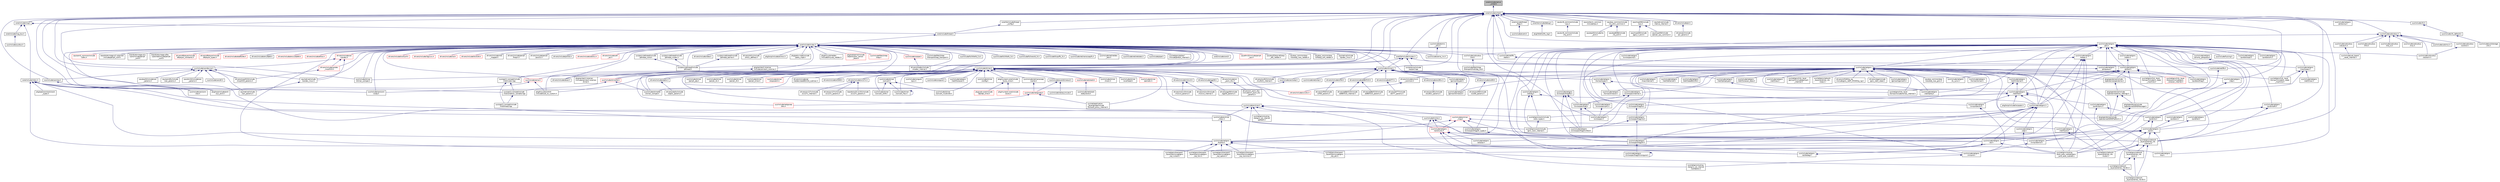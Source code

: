 digraph "core/include/native_sched.h"
{
 // LATEX_PDF_SIZE
  edge [fontname="Helvetica",fontsize="10",labelfontname="Helvetica",labelfontsize="10"];
  node [fontname="Helvetica",fontsize="10",shape=record];
  Node1 [label="core/include/native\l_sched.h",height=0.2,width=0.4,color="black", fillcolor="grey75", style="filled", fontcolor="black",tooltip="Add definitions required on the native board."];
  Node1 -> Node2 [dir="back",color="midnightblue",fontsize="10",style="solid",fontname="Helvetica"];
  Node2 [label="core/include/sched.h",height=0.2,width=0.4,color="black", fillcolor="white", style="filled",URL="$sched_8h.html",tooltip="Scheduler API definition."];
  Node2 -> Node3 [dir="back",color="midnightblue",fontsize="10",style="solid",fontname="Helvetica"];
  Node3 [label="core/include/msg.h",height=0.2,width=0.4,color="black", fillcolor="white", style="filled",URL="$core_2include_2msg_8h.html",tooltip="Messaging API for inter process communication."];
  Node3 -> Node4 [dir="back",color="midnightblue",fontsize="10",style="solid",fontname="Helvetica"];
  Node4 [label="core/include/mbox.h",height=0.2,width=0.4,color="black", fillcolor="white", style="filled",URL="$mbox_8h.html",tooltip="Mailbox API."];
  Node4 -> Node5 [dir="back",color="midnightblue",fontsize="10",style="solid",fontname="Helvetica"];
  Node5 [label="pkg/lwip/include/arch\l/sys_arch.h",height=0.2,width=0.4,color="black", fillcolor="white", style="filled",URL="$sys__arch_8h.html",tooltip="OS abstraction layer."];
  Node4 -> Node6 [dir="back",color="midnightblue",fontsize="10",style="solid",fontname="Helvetica"];
  Node6 [label="pkg/openwsn/sock/sock\l_types.h",height=0.2,width=0.4,color="black", fillcolor="white", style="filled",URL="$pkg_2openwsn_2sock_2sock__types_8h.html",tooltip="OpenWSN-specific types."];
  Node4 -> Node7 [dir="back",color="midnightblue",fontsize="10",style="solid",fontname="Helvetica"];
  Node7 [label="sys/include/can/conn\l/isotp.h",height=0.2,width=0.4,color="black", fillcolor="white", style="filled",URL="$conn_2isotp_8h.html",tooltip="Definitions of generic CAN interface."];
  Node4 -> Node8 [dir="back",color="midnightblue",fontsize="10",style="solid",fontname="Helvetica"];
  Node8 [label="sys/include/can/conn\l/raw.h",height=0.2,width=0.4,color="black", fillcolor="white", style="filled",URL="$can_2conn_2raw_8h.html",tooltip="Definitions of generic CAN interface."];
  Node4 -> Node9 [dir="back",color="midnightblue",fontsize="10",style="solid",fontname="Helvetica"];
  Node9 [label="sys/include/evtimer\l_mbox.h",height=0.2,width=0.4,color="black", fillcolor="white", style="filled",URL="$evtimer__mbox_8h.html",tooltip="Message box based evtimer event."];
  Node9 -> Node10 [dir="back",color="midnightblue",fontsize="10",style="solid",fontname="Helvetica"];
  Node10 [label="sys/include/net/gnrc\l/tcp/tcb.h",height=0.2,width=0.4,color="black", fillcolor="white", style="filled",URL="$tcb_8h.html",tooltip="GNRC TCP transmission control block (TCB)"];
  Node10 -> Node11 [dir="back",color="midnightblue",fontsize="10",style="solid",fontname="Helvetica"];
  Node11 [label="sys/include/net/gnrc\l/tcp.h",height=0.2,width=0.4,color="black", fillcolor="white", style="filled",URL="$gnrc_2tcp_8h.html",tooltip="GNRC TCP API."];
  Node10 -> Node12 [dir="back",color="midnightblue",fontsize="10",style="solid",fontname="Helvetica"];
  Node12 [label="sys/net/gnrc/transport\l_layer/tcp/include/gnrc\l_tcp_common.h",height=0.2,width=0.4,color="black", fillcolor="white", style="filled",URL="$gnrc__tcp__common_8h.html",tooltip="Internally used defines, macros and variable declarations."];
  Node10 -> Node13 [dir="back",color="midnightblue",fontsize="10",style="solid",fontname="Helvetica"];
  Node13 [label="sys/net/gnrc/transport\l_layer/tcp/include/gnrc\l_tcp_fsm.h",height=0.2,width=0.4,color="black", fillcolor="white", style="filled",URL="$gnrc__tcp__fsm_8h.html",tooltip="TCP finite state machine declarations."];
  Node10 -> Node14 [dir="back",color="midnightblue",fontsize="10",style="solid",fontname="Helvetica"];
  Node14 [label="sys/net/gnrc/transport\l_layer/tcp/include/gnrc\l_tcp_option.h",height=0.2,width=0.4,color="black", fillcolor="white", style="filled",URL="$gnrc__tcp__option_8h.html",tooltip="TCP option handling declarations."];
  Node10 -> Node15 [dir="back",color="midnightblue",fontsize="10",style="solid",fontname="Helvetica"];
  Node15 [label="sys/net/gnrc/transport\l_layer/tcp/include/gnrc\l_tcp_pkt.h",height=0.2,width=0.4,color="black", fillcolor="white", style="filled",URL="$gnrc__tcp__pkt_8h.html",tooltip="TCP packet handling declarations."];
  Node10 -> Node16 [dir="back",color="midnightblue",fontsize="10",style="solid",fontname="Helvetica"];
  Node16 [label="sys/net/gnrc/transport\l_layer/tcp/include/gnrc\l_tcp_rcvbuf.h",height=0.2,width=0.4,color="black", fillcolor="white", style="filled",URL="$gnrc__tcp__rcvbuf_8h.html",tooltip="Functions for allocating and freeing the receive buffer."];
  Node4 -> Node10 [dir="back",color="midnightblue",fontsize="10",style="solid",fontname="Helvetica"];
  Node4 -> Node17 [dir="back",color="midnightblue",fontsize="10",style="solid",fontname="Helvetica"];
  Node17 [label="sys/net/gnrc/sock/include\l/gnrc_sock_internal.h",height=0.2,width=0.4,color="black", fillcolor="white", style="filled",URL="$gnrc__sock__internal_8h.html",tooltip="Internal GNRC-specific types and function definitions."];
  Node4 -> Node18 [dir="back",color="midnightblue",fontsize="10",style="solid",fontname="Helvetica"];
  Node18 [label="sys/net/gnrc/sock/include\l/sock_types.h",height=0.2,width=0.4,color="black", fillcolor="white", style="filled",URL="$sys_2net_2gnrc_2sock_2include_2sock__types_8h.html",tooltip="GNRC-specific types and function definitions."];
  Node18 -> Node17 [dir="back",color="midnightblue",fontsize="10",style="solid",fontname="Helvetica"];
  Node4 -> Node13 [dir="back",color="midnightblue",fontsize="10",style="solid",fontname="Helvetica"];
  Node3 -> Node19 [dir="back",color="midnightblue",fontsize="10",style="solid",fontname="Helvetica"];
  Node19 [label="core/include/msg_bus.h",height=0.2,width=0.4,color="black", fillcolor="white", style="filled",URL="$msg__bus_8h.html",tooltip="@experimental"];
  Node19 -> Node20 [dir="back",color="midnightblue",fontsize="10",style="solid",fontname="Helvetica"];
  Node20 [label="sys/include/sys/bus.h",height=0.2,width=0.4,color="black", fillcolor="white", style="filled",URL="$bus_8h.html",tooltip="This provides System Buses for common events."];
  Node3 -> Node21 [dir="back",color="midnightblue",fontsize="10",style="solid",fontname="Helvetica"];
  Node21 [label="core/include/thread.h",height=0.2,width=0.4,color="black", fillcolor="white", style="filled",URL="$core_2include_2thread_8h.html",tooltip="Threading API."];
  Node21 -> Node22 [dir="back",color="midnightblue",fontsize="10",style="solid",fontname="Helvetica"];
  Node22 [label="core/include/mutex.h",height=0.2,width=0.4,color="black", fillcolor="white", style="filled",URL="$mutex_8h.html",tooltip="Mutex for thread synchronization."];
  Node22 -> Node23 [dir="back",color="midnightblue",fontsize="10",style="solid",fontname="Helvetica"];
  Node23 [label="core/include/cond.h",height=0.2,width=0.4,color="black", fillcolor="white", style="filled",URL="$cond_8h.html",tooltip="Condition variable for thread synchronization."];
  Node22 -> Node24 [dir="back",color="midnightblue",fontsize="10",style="solid",fontname="Helvetica"];
  Node24 [label="core/lib/include/rmutex.h",height=0.2,width=0.4,color="black", fillcolor="white", style="filled",URL="$rmutex_8h.html",tooltip="Recursive Mutex for thread synchronization."];
  Node24 -> Node25 [dir="back",color="midnightblue",fontsize="10",style="solid",fontname="Helvetica"];
  Node25 [label="sys/arduino/include\l/spiport.hpp",height=0.2,width=0.4,color="black", fillcolor="white", style="filled",URL="$spiport_8hpp.html",tooltip="Definition of the Arduino 'SPI' interface."];
  Node24 -> Node26 [dir="back",color="midnightblue",fontsize="10",style="solid",fontname="Helvetica"];
  Node26 [label="sys/include/net/gnrc\l/netif.h",height=0.2,width=0.4,color="black", fillcolor="white", style="filled",URL="$gnrc_2netif_8h.html",tooltip="Definition for GNRC's network interfaces."];
  Node26 -> Node27 [dir="back",color="midnightblue",fontsize="10",style="solid",fontname="Helvetica"];
  Node27 [label="cpu/esp_common/esp\l-now/esp_now_gnrc.h",height=0.2,width=0.4,color="black", fillcolor="white", style="filled",URL="$esp__now__gnrc_8h.html",tooltip="ESP-NOW adaption for Network interface API."];
  Node26 -> Node28 [dir="back",color="midnightblue",fontsize="10",style="solid",fontname="Helvetica"];
  Node28 [label="drivers/include/cc1xxx\l_common.h",height=0.2,width=0.4,color="black", fillcolor="white", style="filled",URL="$cc1xxx__common_8h.html",tooltip="CC110x/CC1200 adaption for Network interface API."];
  Node28 -> Node29 [dir="back",color="midnightblue",fontsize="10",style="solid",fontname="Helvetica"];
  Node29 [label="drivers/include/cc110x.h",height=0.2,width=0.4,color="red", fillcolor="white", style="filled",URL="$cc110x_8h.html",tooltip="Interface definition for the CC1100/CC1101 driver."];
  Node26 -> Node32 [dir="back",color="midnightblue",fontsize="10",style="solid",fontname="Helvetica"];
  Node32 [label="drivers/nrf24l01p_ng\l/include/gnrc_netif_nrf24l01p_ng.h",height=0.2,width=0.4,color="black", fillcolor="white", style="filled",URL="$gnrc__netif__nrf24l01p__ng_8h.html",tooltip="NRF24L01+ (NG) adaptation for Network interface API."];
  Node26 -> Node33 [dir="back",color="midnightblue",fontsize="10",style="solid",fontname="Helvetica"];
  Node33 [label="drivers/xbee/include\l/gnrc_netif_xbee.h",height=0.2,width=0.4,color="black", fillcolor="white", style="filled",URL="$gnrc__netif__xbee_8h.html",tooltip="XBee adaption for Network interface API."];
  Node26 -> Node34 [dir="back",color="midnightblue",fontsize="10",style="solid",fontname="Helvetica"];
  Node34 [label="pkg/opendsme/include\l/opendsme/DSMEPlatform.h",height=0.2,width=0.4,color="black", fillcolor="white", style="filled",URL="$DSMEPlatform_8h.html",tooltip="DSME Platform interface implementation."];
  Node26 -> Node35 [dir="back",color="midnightblue",fontsize="10",style="solid",fontname="Helvetica"];
  Node35 [label="pkg/opendsme/include\l/opendsme/opendsme.h",height=0.2,width=0.4,color="black", fillcolor="white", style="filled",URL="$opendsme_8h_source.html",tooltip=" "];
  Node35 -> Node36 [dir="back",color="midnightblue",fontsize="10",style="solid",fontname="Helvetica"];
  Node36 [label="pkg/opendsme/include\l/opendsme/dsme_settings.h",height=0.2,width=0.4,color="black", fillcolor="white", style="filled",URL="$dsme__settings_8h.html",tooltip=" "];
  Node36 -> Node37 [dir="back",color="midnightblue",fontsize="10",style="solid",fontname="Helvetica"];
  Node37 [label="pkg/opendsme/include\l/opendsme/DSMEMessage.h",height=0.2,width=0.4,color="black", fillcolor="white", style="filled",URL="$DSMEMessage_8h.html",tooltip="DSME Message interface implementation for GNRC."];
  Node37 -> Node34 [dir="back",color="midnightblue",fontsize="10",style="solid",fontname="Helvetica"];
  Node36 -> Node34 [dir="back",color="midnightblue",fontsize="10",style="solid",fontname="Helvetica"];
  Node26 -> Node38 [dir="back",color="midnightblue",fontsize="10",style="solid",fontname="Helvetica"];
  Node38 [label="sys/include/net/gnrc\l/gomach/gomach.h",height=0.2,width=0.4,color="black", fillcolor="white", style="filled",URL="$gomach_8h.html",tooltip="Implementation of GoMacH protocol."];
  Node26 -> Node39 [dir="back",color="midnightblue",fontsize="10",style="solid",fontname="Helvetica"];
  Node39 [label="sys/include/net/gnrc\l/gomach/timeout.h",height=0.2,width=0.4,color="black", fillcolor="white", style="filled",URL="$net_2gnrc_2gomach_2timeout_8h.html",tooltip="Timeout handling of GoMacH."];
  Node26 -> Node40 [dir="back",color="midnightblue",fontsize="10",style="solid",fontname="Helvetica"];
  Node40 [label="sys/include/net/gnrc\l/icmpv6/echo.h",height=0.2,width=0.4,color="black", fillcolor="white", style="filled",URL="$echo_8h.html",tooltip="ICMPv6 echo message definitions."];
  Node40 -> Node41 [dir="back",color="midnightblue",fontsize="10",style="solid",fontname="Helvetica"];
  Node41 [label="sys/include/net/gnrc\l/icmpv6.h",height=0.2,width=0.4,color="black", fillcolor="white", style="filled",URL="$gnrc_2icmpv6_8h.html",tooltip="Definitions for GNRC's ICMPv6 implementation."];
  Node41 -> Node42 [dir="back",color="midnightblue",fontsize="10",style="solid",fontname="Helvetica"];
  Node42 [label="sys/net/gnrc/routing\l/rpl/gnrc_rpl_internal\l/validation.h",height=0.2,width=0.4,color="black", fillcolor="white", style="filled",URL="$validation_8h.html",tooltip="RPL control message validation functions."];
  Node26 -> Node41 [dir="back",color="midnightblue",fontsize="10",style="solid",fontname="Helvetica"];
  Node26 -> Node43 [dir="back",color="midnightblue",fontsize="10",style="solid",fontname="Helvetica"];
  Node43 [label="sys/include/net/gnrc\l/ipv6/nib.h",height=0.2,width=0.4,color="black", fillcolor="white", style="filled",URL="$nib_8h.html",tooltip="NIB definitions."];
  Node43 -> Node44 [dir="back",color="midnightblue",fontsize="10",style="solid",fontname="Helvetica"];
  Node44 [label="sys/include/net/gnrc\l/ipv6.h",height=0.2,width=0.4,color="black", fillcolor="white", style="filled",URL="$gnrc_2ipv6_8h.html",tooltip="Definitions for GNRC's IPv6 implementation."];
  Node44 -> Node45 [dir="back",color="midnightblue",fontsize="10",style="solid",fontname="Helvetica"];
  Node45 [label="sys/include/net/gnrc\l/icmpv6/error.h",height=0.2,width=0.4,color="black", fillcolor="white", style="filled",URL="$net_2gnrc_2icmpv6_2error_8h.html",tooltip="ICMPv6 error message definitions."];
  Node45 -> Node41 [dir="back",color="midnightblue",fontsize="10",style="solid",fontname="Helvetica"];
  Node44 -> Node46 [dir="back",color="midnightblue",fontsize="10",style="solid",fontname="Helvetica"];
  Node46 [label="sys/include/net/gnrc\l/rpl.h",height=0.2,width=0.4,color="black", fillcolor="white", style="filled",URL="$rpl_8h.html",tooltip="RPL header."];
  Node46 -> Node47 [dir="back",color="midnightblue",fontsize="10",style="solid",fontname="Helvetica"];
  Node47 [label="sys/include/net/gnrc\l/rpl/dodag.h",height=0.2,width=0.4,color="black", fillcolor="white", style="filled",URL="$dodag_8h.html",tooltip="DODAG-related functions for RPL."];
  Node47 -> Node46 [dir="back",color="midnightblue",fontsize="10",style="solid",fontname="Helvetica"];
  Node46 -> Node48 [dir="back",color="midnightblue",fontsize="10",style="solid",fontname="Helvetica"];
  Node48 [label="sys/net/gnrc/routing\l/ipv6_auto_subnets/gnrc\l_ipv6_auto_subnets.c",height=0.2,width=0.4,color="black", fillcolor="white", style="filled",URL="$gnrc__ipv6__auto__subnets_8c.html",tooltip=" "];
  Node44 -> Node10 [dir="back",color="midnightblue",fontsize="10",style="solid",fontname="Helvetica"];
  Node44 -> Node11 [dir="back",color="midnightblue",fontsize="10",style="solid",fontname="Helvetica"];
  Node44 -> Node49 [dir="back",color="midnightblue",fontsize="10",style="solid",fontname="Helvetica"];
  Node49 [label="sys/net/gnrc/network\l_layer/ipv6/nib/_nib\l-internal.h",height=0.2,width=0.4,color="black", fillcolor="white", style="filled",URL="$__nib-internal_8h_source.html",tooltip=" "];
  Node49 -> Node50 [dir="back",color="midnightblue",fontsize="10",style="solid",fontname="Helvetica"];
  Node50 [label="sys/net/gnrc/network\l_layer/ipv6/nib/_nib-6ln.h",height=0.2,width=0.4,color="black", fillcolor="white", style="filled",URL="$__nib-6ln_8h.html",tooltip="Definitions related to 6Lo node (6LN) functionality of the NIB."];
  Node50 -> Node51 [dir="back",color="midnightblue",fontsize="10",style="solid",fontname="Helvetica"];
  Node51 [label="sys/net/gnrc/network\l_layer/ipv6/nib/_nib-6lr.h",height=0.2,width=0.4,color="black", fillcolor="white", style="filled",URL="$__nib-6lr_8h.html",tooltip="Definitions related to 6Lo router (6LR) functionality of the NIB."];
  Node49 -> Node51 [dir="back",color="midnightblue",fontsize="10",style="solid",fontname="Helvetica"];
  Node49 -> Node52 [dir="back",color="midnightblue",fontsize="10",style="solid",fontname="Helvetica"];
  Node52 [label="sys/net/gnrc/network\l_layer/ipv6/nib/_nib\l-arsm.h",height=0.2,width=0.4,color="black", fillcolor="white", style="filled",URL="$__nib-arsm_8h_source.html",tooltip=" "];
  Node52 -> Node50 [dir="back",color="midnightblue",fontsize="10",style="solid",fontname="Helvetica"];
  Node52 -> Node51 [dir="back",color="midnightblue",fontsize="10",style="solid",fontname="Helvetica"];
  Node49 -> Node53 [dir="back",color="midnightblue",fontsize="10",style="solid",fontname="Helvetica"];
  Node53 [label="sys/net/gnrc/network\l_layer/ipv6/nib/_nib\l-router.h",height=0.2,width=0.4,color="black", fillcolor="white", style="filled",URL="$__nib-router_8h_source.html",tooltip=" "];
  Node44 -> Node48 [dir="back",color="midnightblue",fontsize="10",style="solid",fontname="Helvetica"];
  Node43 -> Node48 [dir="back",color="midnightblue",fontsize="10",style="solid",fontname="Helvetica"];
  Node26 -> Node54 [dir="back",color="midnightblue",fontsize="10",style="solid",fontname="Helvetica"];
  Node54 [label="sys/include/net/gnrc\l/lwmac/lwmac.h",height=0.2,width=0.4,color="black", fillcolor="white", style="filled",URL="$lwmac_8h.html",tooltip="Interface definition for the LWMAC protocol."];
  Node26 -> Node55 [dir="back",color="midnightblue",fontsize="10",style="solid",fontname="Helvetica"];
  Node55 [label="sys/include/net/gnrc\l/lwmac/timeout.h",height=0.2,width=0.4,color="black", fillcolor="white", style="filled",URL="$net_2gnrc_2lwmac_2timeout_8h.html",tooltip="Timeout handling of LWMAC."];
  Node26 -> Node56 [dir="back",color="midnightblue",fontsize="10",style="solid",fontname="Helvetica"];
  Node56 [label="sys/include/net/gnrc\l/mac/internal.h",height=0.2,width=0.4,color="black", fillcolor="white", style="filled",URL="$mac_2internal_8h.html",tooltip="Definitions of internal functions of GNRC_MAC module."];
  Node26 -> Node57 [dir="back",color="midnightblue",fontsize="10",style="solid",fontname="Helvetica"];
  Node57 [label="sys/include/net/gnrc\l/ndp.h",height=0.2,width=0.4,color="black", fillcolor="white", style="filled",URL="$gnrc_2ndp_8h.html",tooltip="GNRC-specific neighbor discovery definitions."];
  Node57 -> Node48 [dir="back",color="midnightblue",fontsize="10",style="solid",fontname="Helvetica"];
  Node26 -> Node58 [dir="back",color="midnightblue",fontsize="10",style="solid",fontname="Helvetica"];
  Node58 [label="sys/include/net/gnrc\l/netif/ethernet.h",height=0.2,width=0.4,color="black", fillcolor="white", style="filled",URL="$gnrc_2netif_2ethernet_8h.html",tooltip="Ethernet adaption for Network interface API."];
  Node26 -> Node59 [dir="back",color="midnightblue",fontsize="10",style="solid",fontname="Helvetica"];
  Node59 [label="sys/include/net/gnrc\l/netif/hdr.h",height=0.2,width=0.4,color="black", fillcolor="white", style="filled",URL="$net_2gnrc_2netif_2hdr_8h.html",tooltip="Generic network interface header."];
  Node59 -> Node60 [dir="back",color="midnightblue",fontsize="10",style="solid",fontname="Helvetica"];
  Node60 [label="pkg/lwip/include/lwipopts.h",height=0.2,width=0.4,color="black", fillcolor="white", style="filled",URL="$lwipopts_8h.html",tooltip="Option definitions."];
  Node59 -> Node40 [dir="back",color="midnightblue",fontsize="10",style="solid",fontname="Helvetica"];
  Node59 -> Node61 [dir="back",color="midnightblue",fontsize="10",style="solid",fontname="Helvetica"];
  Node61 [label="sys/include/net/gnrc\l/ipv6/nib/nc.h",height=0.2,width=0.4,color="black", fillcolor="white", style="filled",URL="$nc_8h.html",tooltip="Neighbor cache definitions."];
  Node61 -> Node43 [dir="back",color="midnightblue",fontsize="10",style="solid",fontname="Helvetica"];
  Node61 -> Node49 [dir="back",color="midnightblue",fontsize="10",style="solid",fontname="Helvetica"];
  Node59 -> Node62 [dir="back",color="midnightblue",fontsize="10",style="solid",fontname="Helvetica"];
  Node62 [label="sys/include/net/gnrc\l/sixlowpan/frag/rb.h",height=0.2,width=0.4,color="black", fillcolor="white", style="filled",URL="$rb_8h.html",tooltip="Reassembly buffer definitions."];
  Node62 -> Node63 [dir="back",color="midnightblue",fontsize="10",style="solid",fontname="Helvetica"];
  Node63 [label="sys/include/net/gnrc\l/sixlowpan/frag/vrb.h",height=0.2,width=0.4,color="black", fillcolor="white", style="filled",URL="$vrb_8h.html",tooltip="Virtual reassembly buffer definitions."];
  Node63 -> Node64 [dir="back",color="midnightblue",fontsize="10",style="solid",fontname="Helvetica"];
  Node64 [label="sys/include/net/gnrc\l/sixlowpan/frag/minfwd.h",height=0.2,width=0.4,color="black", fillcolor="white", style="filled",URL="$minfwd_8h.html",tooltip="Minimal fragment forwarding definitions."];
  Node63 -> Node65 [dir="back",color="midnightblue",fontsize="10",style="solid",fontname="Helvetica"];
  Node65 [label="sys/include/net/gnrc\l/sixlowpan/frag/sfr.h",height=0.2,width=0.4,color="black", fillcolor="white", style="filled",URL="$gnrc_2sixlowpan_2frag_2sfr_8h.html",tooltip="6LoWPAN selective fragment recovery definitions for GNRC"];
  Node65 -> Node66 [dir="back",color="midnightblue",fontsize="10",style="solid",fontname="Helvetica"];
  Node66 [label="sys/include/net/gnrc\l/sixlowpan/frag/sfr/congure.h",height=0.2,width=0.4,color="black", fillcolor="white", style="filled",URL="$net_2gnrc_2sixlowpan_2frag_2sfr_2congure_8h.html",tooltip="Congure definitions for 6LoWPAN selective fragment recovery."];
  Node66 -> Node66 [dir="back",color="midnightblue",fontsize="10",style="solid",fontname="Helvetica"];
  Node59 -> Node67 [dir="back",color="midnightblue",fontsize="10",style="solid",fontname="Helvetica"];
  Node67 [label="sys/include/net/gnrc\l/sixlowpan/frag.h",height=0.2,width=0.4,color="black", fillcolor="white", style="filled",URL="$gnrc_2sixlowpan_2frag_8h.html",tooltip="6LoWPAN Fragmentation definitions"];
  Node67 -> Node64 [dir="back",color="midnightblue",fontsize="10",style="solid",fontname="Helvetica"];
  Node67 -> Node68 [dir="back",color="midnightblue",fontsize="10",style="solid",fontname="Helvetica"];
  Node68 [label="sys/include/net/gnrc\l/sixlowpan.h",height=0.2,width=0.4,color="black", fillcolor="white", style="filled",URL="$gnrc_2sixlowpan_8h.html",tooltip="Definitions for 6LoWPAN."];
  Node59 -> Node69 [dir="back",color="midnightblue",fontsize="10",style="solid",fontname="Helvetica"];
  Node69 [label="sys/include/net/gnrc.h",height=0.2,width=0.4,color="black", fillcolor="white", style="filled",URL="$gnrc_8h.html",tooltip="Includes all essential GNRC network stack base modules."];
  Node69 -> Node70 [dir="back",color="midnightblue",fontsize="10",style="solid",fontname="Helvetica"];
  Node70 [label="sys/include/net/gnrc\l/rpl/p2p.h",height=0.2,width=0.4,color="black", fillcolor="white", style="filled",URL="$p2p_8h.html",tooltip="Definititions for P2P-RPL."];
  Node69 -> Node46 [dir="back",color="midnightblue",fontsize="10",style="solid",fontname="Helvetica"];
  Node69 -> Node71 [dir="back",color="midnightblue",fontsize="10",style="solid",fontname="Helvetica"];
  Node71 [label="sys/include/net/gnrc\l/udp.h",height=0.2,width=0.4,color="black", fillcolor="white", style="filled",URL="$gnrc_2udp_8h.html",tooltip="UDP GNRC definition."];
  Node71 -> Node48 [dir="back",color="midnightblue",fontsize="10",style="solid",fontname="Helvetica"];
  Node69 -> Node17 [dir="back",color="midnightblue",fontsize="10",style="solid",fontname="Helvetica"];
  Node69 -> Node18 [dir="back",color="midnightblue",fontsize="10",style="solid",fontname="Helvetica"];
  Node69 -> Node13 [dir="back",color="midnightblue",fontsize="10",style="solid",fontname="Helvetica"];
  Node69 -> Node15 [dir="back",color="midnightblue",fontsize="10",style="solid",fontname="Helvetica"];
  Node59 -> Node48 [dir="back",color="midnightblue",fontsize="10",style="solid",fontname="Helvetica"];
  Node26 -> Node72 [dir="back",color="midnightblue",fontsize="10",style="solid",fontname="Helvetica"];
  Node72 [label="sys/include/net/gnrc\l/netif/ieee802154.h",height=0.2,width=0.4,color="black", fillcolor="white", style="filled",URL="$sys_2include_2net_2gnrc_2netif_2ieee802154_8h.html",tooltip="IEEE 802.15.4 adaption for Network interface API."];
  Node26 -> Node73 [dir="back",color="midnightblue",fontsize="10",style="solid",fontname="Helvetica"];
  Node73 [label="sys/include/net/gnrc\l/netif/internal.h",height=0.2,width=0.4,color="black", fillcolor="white", style="filled",URL="$netif_2internal_8h_source.html",tooltip=" "];
  Node73 -> Node59 [dir="back",color="midnightblue",fontsize="10",style="solid",fontname="Helvetica"];
  Node73 -> Node53 [dir="back",color="midnightblue",fontsize="10",style="solid",fontname="Helvetica"];
  Node26 -> Node74 [dir="back",color="midnightblue",fontsize="10",style="solid",fontname="Helvetica"];
  Node74 [label="sys/include/net/gnrc\l/netif/lorawan_base.h",height=0.2,width=0.4,color="black", fillcolor="white", style="filled",URL="$lorawan__base_8h.html",tooltip="LoRaWAN base Network interface API header."];
  Node26 -> Node75 [dir="back",color="midnightblue",fontsize="10",style="solid",fontname="Helvetica"];
  Node75 [label="sys/include/net/gnrc\l/netif/pktq.h",height=0.2,width=0.4,color="black", fillcolor="white", style="filled",URL="$pktq_8h.html",tooltip="Send queue for Network interface API definitions"];
  Node26 -> Node76 [dir="back",color="midnightblue",fontsize="10",style="solid",fontname="Helvetica"];
  Node76 [label="sys/include/net/gnrc\l/netif/raw.h",height=0.2,width=0.4,color="black", fillcolor="white", style="filled",URL="$net_2gnrc_2netif_2raw_8h.html",tooltip="Raw (i.e."];
  Node26 -> Node64 [dir="back",color="midnightblue",fontsize="10",style="solid",fontname="Helvetica"];
  Node26 -> Node65 [dir="back",color="midnightblue",fontsize="10",style="solid",fontname="Helvetica"];
  Node26 -> Node63 [dir="back",color="midnightblue",fontsize="10",style="solid",fontname="Helvetica"];
  Node26 -> Node77 [dir="back",color="midnightblue",fontsize="10",style="solid",fontname="Helvetica"];
  Node77 [label="sys/include/net/gnrc\l/sixlowpan/internal.h",height=0.2,width=0.4,color="black", fillcolor="white", style="filled",URL="$sixlowpan_2internal_8h.html",tooltip="6LoWPAN internal functions"];
  Node77 -> Node67 [dir="back",color="midnightblue",fontsize="10",style="solid",fontname="Helvetica"];
  Node77 -> Node68 [dir="back",color="midnightblue",fontsize="10",style="solid",fontname="Helvetica"];
  Node26 -> Node69 [dir="back",color="midnightblue",fontsize="10",style="solid",fontname="Helvetica"];
  Node26 -> Node78 [dir="back",color="midnightblue",fontsize="10",style="solid",fontname="Helvetica"];
  Node78 [label="sys/net/gnrc/link_layer\l/gomach/include/gomach\l_internal.h",height=0.2,width=0.4,color="black", fillcolor="white", style="filled",URL="$gomach__internal_8h.html",tooltip="GoMacH's internal functions."];
  Node26 -> Node79 [dir="back",color="midnightblue",fontsize="10",style="solid",fontname="Helvetica"];
  Node79 [label="sys/net/gnrc/link_layer\l/lwmac/include/lwmac_internal.h",height=0.2,width=0.4,color="black", fillcolor="white", style="filled",URL="$lwmac__internal_8h.html",tooltip="Interface definition for internal functions of LWMAC protocol."];
  Node26 -> Node80 [dir="back",color="midnightblue",fontsize="10",style="solid",fontname="Helvetica"];
  Node80 [label="sys/net/gnrc/link_layer\l/lwmac/include/rx_state\l_machine.h",height=0.2,width=0.4,color="black", fillcolor="white", style="filled",URL="$rx__state__machine_8h.html",tooltip="Implementation of RX state machine."];
  Node26 -> Node81 [dir="back",color="midnightblue",fontsize="10",style="solid",fontname="Helvetica"];
  Node81 [label="sys/net/gnrc/link_layer\l/lwmac/include/tx_state\l_machine.h",height=0.2,width=0.4,color="black", fillcolor="white", style="filled",URL="$tx__state__machine_8h.html",tooltip="Implementation of TX state machine."];
  Node26 -> Node52 [dir="back",color="midnightblue",fontsize="10",style="solid",fontname="Helvetica"];
  Node26 -> Node82 [dir="back",color="midnightblue",fontsize="10",style="solid",fontname="Helvetica"];
  Node82 [label="sys/net/gnrc/network\l_layer/ipv6/nib/_nib\l-slaac.h",height=0.2,width=0.4,color="black", fillcolor="white", style="filled",URL="$__nib-slaac_8h.html",tooltip="Definions related to SLAAC functionality of the NIB."];
  Node26 -> Node48 [dir="back",color="midnightblue",fontsize="10",style="solid",fontname="Helvetica"];
  Node24 -> Node83 [dir="back",color="midnightblue",fontsize="10",style="solid",fontname="Helvetica"];
  Node83 [label="sys/include/xtimer.h",height=0.2,width=0.4,color="black", fillcolor="white", style="filled",URL="$xtimer_8h.html",tooltip="xtimer interface definitions"];
  Node83 -> Node84 [dir="back",color="midnightblue",fontsize="10",style="solid",fontname="Helvetica"];
  Node84 [label="drivers/include/at86rf215.h",height=0.2,width=0.4,color="black", fillcolor="white", style="filled",URL="$at86rf215_8h.html",tooltip="Interface definition for AT86RF215 based drivers."];
  Node84 -> Node85 [dir="back",color="midnightblue",fontsize="10",style="solid",fontname="Helvetica"];
  Node85 [label="drivers/at86rf215/include\l/at86rf215_internal.h",height=0.2,width=0.4,color="black", fillcolor="white", style="filled",URL="$at86rf215__internal_8h.html",tooltip="Low-Level functions for the AT86RF215 driver."];
  Node84 -> Node86 [dir="back",color="midnightblue",fontsize="10",style="solid",fontname="Helvetica"];
  Node86 [label="drivers/at86rf215/include\l/at86rf215_params.h",height=0.2,width=0.4,color="black", fillcolor="white", style="filled",URL="$at86rf215__params_8h.html",tooltip="Default configuration for the AT86RF215 driver."];
  Node83 -> Node87 [dir="back",color="midnightblue",fontsize="10",style="solid",fontname="Helvetica"];
  Node87 [label="drivers/include/dcf77.h",height=0.2,width=0.4,color="black", fillcolor="white", style="filled",URL="$dcf77_8h.html",tooltip="Interface definition for the dcf77 sensor driver."];
  Node87 -> Node88 [dir="back",color="midnightblue",fontsize="10",style="solid",fontname="Helvetica"];
  Node88 [label="drivers/dcf77/include\l/dcf77_params.h",height=0.2,width=0.4,color="black", fillcolor="white", style="filled",URL="$dcf77__params_8h.html",tooltip="Default configuration for DCF77 devices."];
  Node83 -> Node89 [dir="back",color="midnightblue",fontsize="10",style="solid",fontname="Helvetica"];
  Node89 [label="drivers/include/scd30.h",height=0.2,width=0.4,color="black", fillcolor="white", style="filled",URL="$scd30_8h.html",tooltip="Device driver interface for the SCD30 sensor."];
  Node89 -> Node90 [dir="back",color="midnightblue",fontsize="10",style="solid",fontname="Helvetica"];
  Node90 [label="drivers/scd30/include\l/scd30_params.h",height=0.2,width=0.4,color="black", fillcolor="white", style="filled",URL="$scd30__params_8h.html",tooltip="Device driver params interface for the SCD30 sensor."];
  Node83 -> Node91 [dir="back",color="midnightblue",fontsize="10",style="solid",fontname="Helvetica"];
  Node91 [label="drivers/include/sdp3x.h",height=0.2,width=0.4,color="black", fillcolor="white", style="filled",URL="$sdp3x_8h.html",tooltip="Device driver interface for the SDP3x sensor."];
  Node91 -> Node92 [dir="back",color="midnightblue",fontsize="10",style="solid",fontname="Helvetica"];
  Node92 [label="drivers/sdp3x/include\l/sdp3x_params.h",height=0.2,width=0.4,color="black", fillcolor="white", style="filled",URL="$sdp3x__params_8h.html",tooltip="Device driver params interface for the SDP3x sensor."];
  Node83 -> Node93 [dir="back",color="midnightblue",fontsize="10",style="solid",fontname="Helvetica"];
  Node93 [label="drivers/include/srf04.h",height=0.2,width=0.4,color="black", fillcolor="white", style="filled",URL="$srf04_8h.html",tooltip="Device driver for the srf04 ultra sonic range finder."];
  Node93 -> Node94 [dir="back",color="midnightblue",fontsize="10",style="solid",fontname="Helvetica"];
  Node94 [label="drivers/srf04/include\l/srf04_params.h",height=0.2,width=0.4,color="black", fillcolor="white", style="filled",URL="$srf04__params_8h.html",tooltip="Default configuration for srf04 devices."];
  Node83 -> Node95 [dir="back",color="midnightblue",fontsize="10",style="solid",fontname="Helvetica"];
  Node95 [label="drivers/include/ws281x.h",height=0.2,width=0.4,color="black", fillcolor="white", style="filled",URL="$ws281x_8h.html",tooltip="WS2812/SK6812 RGB LED Driver."];
  Node95 -> Node96 [dir="back",color="midnightblue",fontsize="10",style="solid",fontname="Helvetica"];
  Node96 [label="drivers/ws281x/include\l/ws281x_params.h",height=0.2,width=0.4,color="black", fillcolor="white", style="filled",URL="$ws281x__params_8h.html",tooltip="Default configuration for WS2812/SK6812 RGB LEDs."];
  Node83 -> Node97 [dir="back",color="midnightblue",fontsize="10",style="solid",fontname="Helvetica"];
  Node97 [label="drivers/my9221/include\l/my9221_internal.h",height=0.2,width=0.4,color="black", fillcolor="white", style="filled",URL="$my9221__internal_8h.html",tooltip="Internal config and parameters for the MY9221 LED controller."];
  Node83 -> Node39 [dir="back",color="midnightblue",fontsize="10",style="solid",fontname="Helvetica"];
  Node83 -> Node98 [dir="back",color="midnightblue",fontsize="10",style="solid",fontname="Helvetica"];
  Node98 [label="sys/include/net/gnrc\l/gomach/types.h",height=0.2,width=0.4,color="black", fillcolor="white", style="filled",URL="$sys_2include_2net_2gnrc_2gomach_2types_8h.html",tooltip="Internal used types of GoMacH."];
  Node98 -> Node39 [dir="back",color="midnightblue",fontsize="10",style="solid",fontname="Helvetica"];
  Node83 -> Node99 [dir="back",color="midnightblue",fontsize="10",style="solid",fontname="Helvetica"];
  Node99 [label="sys/include/net/gnrc\l/lwmac/types.h",height=0.2,width=0.4,color="black", fillcolor="white", style="filled",URL="$sys_2include_2net_2gnrc_2lwmac_2types_8h.html",tooltip="Definition of internal types used by LWMAC."];
  Node99 -> Node55 [dir="back",color="midnightblue",fontsize="10",style="solid",fontname="Helvetica"];
  Node99 -> Node79 [dir="back",color="midnightblue",fontsize="10",style="solid",fontname="Helvetica"];
  Node83 -> Node100 [dir="back",color="midnightblue",fontsize="10",style="solid",fontname="Helvetica"];
  Node100 [label="sys/include/net/gnrc\l/netif/pktq/type.h",height=0.2,width=0.4,color="black", fillcolor="white", style="filled",URL="$type_8h.html",tooltip="Send queue for Network interface API type definitions"];
  Node100 -> Node75 [dir="back",color="midnightblue",fontsize="10",style="solid",fontname="Helvetica"];
  Node83 -> Node101 [dir="back",color="midnightblue",fontsize="10",style="solid",fontname="Helvetica"];
  Node101 [label="sys/include/net/gnrc\l/sixlowpan/frag/sfr_types.h",height=0.2,width=0.4,color="black", fillcolor="white", style="filled",URL="$sfr__types_8h.html",tooltip="6LoWPAN selective fragment recovery type definitions for GNRC"];
  Node101 -> Node65 [dir="back",color="midnightblue",fontsize="10",style="solid",fontname="Helvetica"];
  Node83 -> Node102 [dir="back",color="midnightblue",fontsize="10",style="solid",fontname="Helvetica"];
  Node102 [label="sys/include/net/sntp.h",height=0.2,width=0.4,color="black", fillcolor="white", style="filled",URL="$sntp_8h.html",tooltip="SNTP definitions."];
  Node83 -> Node48 [dir="back",color="midnightblue",fontsize="10",style="solid",fontname="Helvetica"];
  Node24 -> Node103 [dir="back",color="midnightblue",fontsize="10",style="solid",fontname="Helvetica"];
  Node103 [label="sys/include/ztimer.h",height=0.2,width=0.4,color="black", fillcolor="white", style="filled",URL="$ztimer_8h.html",tooltip="ztimer API"];
  Node103 -> Node104 [dir="back",color="midnightblue",fontsize="10",style="solid",fontname="Helvetica"];
  Node104 [label="drivers/include/dose.h",height=0.2,width=0.4,color="black", fillcolor="white", style="filled",URL="$dose_8h.html",tooltip="Driver for the Differentially Operated Serial Ethernet module."];
  Node103 -> Node105 [dir="back",color="midnightblue",fontsize="10",style="solid",fontname="Helvetica"];
  Node105 [label="drivers/include/net\l/netdev/ieee802154_submac.h",height=0.2,width=0.4,color="black", fillcolor="white", style="filled",URL="$ieee802154__submac_8h_source.html",tooltip=" "];
  Node103 -> Node106 [dir="back",color="midnightblue",fontsize="10",style="solid",fontname="Helvetica"];
  Node106 [label="drivers/include/rn2xx3.h",height=0.2,width=0.4,color="black", fillcolor="white", style="filled",URL="$rn2xx3_8h.html",tooltip="High-level driver for the RN2483/RN2903 LoRa modules."];
  Node106 -> Node107 [dir="back",color="midnightblue",fontsize="10",style="solid",fontname="Helvetica"];
  Node107 [label="drivers/rn2xx3/include\l/rn2xx3_internal.h",height=0.2,width=0.4,color="black", fillcolor="white", style="filled",URL="$rn2xx3__internal_8h.html",tooltip="Internal driver definitions for the RN2483/RN2903 LoRa modules."];
  Node106 -> Node108 [dir="back",color="midnightblue",fontsize="10",style="solid",fontname="Helvetica"];
  Node108 [label="drivers/rn2xx3/include\l/rn2xx3_params.h",height=0.2,width=0.4,color="black", fillcolor="white", style="filled",URL="$rn2xx3__params_8h.html",tooltip="Default configuration for RN2483/RN2903 devices."];
  Node103 -> Node109 [dir="back",color="midnightblue",fontsize="10",style="solid",fontname="Helvetica"];
  Node109 [label="drivers/include/sgp30.h",height=0.2,width=0.4,color="black", fillcolor="white", style="filled",URL="$sgp30_8h.html",tooltip=" "];
  Node109 -> Node110 [dir="back",color="midnightblue",fontsize="10",style="solid",fontname="Helvetica"];
  Node110 [label="drivers/sgp30/include\l/sgp30_params.h",height=0.2,width=0.4,color="black", fillcolor="white", style="filled",URL="$sgp30__params_8h.html",tooltip="Default configuration."];
  Node103 -> Node111 [dir="back",color="midnightblue",fontsize="10",style="solid",fontname="Helvetica"];
  Node111 [label="drivers/include/sm\l_pwm_01c.h",height=0.2,width=0.4,color="black", fillcolor="white", style="filled",URL="$sm__pwm__01c_8h.html",tooltip="SM_PWM_01C Device Driver."];
  Node111 -> Node112 [dir="back",color="midnightblue",fontsize="10",style="solid",fontname="Helvetica"];
  Node112 [label="drivers/sm_pwm_01c\l/include/sm_pwm_01c\l_params.h",height=0.2,width=0.4,color="black", fillcolor="white", style="filled",URL="$sm__pwm__01c__params_8h.html",tooltip="Default configuration for SM_PWM_01C driver."];
  Node103 -> Node113 [dir="back",color="midnightblue",fontsize="10",style="solid",fontname="Helvetica"];
  Node113 [label="drivers/include/sx127x.h",height=0.2,width=0.4,color="black", fillcolor="white", style="filled",URL="$sx127x_8h.html",tooltip="Public interface for SX127X driver."];
  Node113 -> Node114 [dir="back",color="midnightblue",fontsize="10",style="solid",fontname="Helvetica"];
  Node114 [label="boards/nz32-sc151/include\l/sx127x_params.h",height=0.2,width=0.4,color="black", fillcolor="white", style="filled",URL="$boards_2nz32-sc151_2include_2sx127x__params_8h.html",tooltip="sx127x configuration for nz32-sc15 using modtronix inAir9 LoRa module"];
  Node113 -> Node115 [dir="back",color="midnightblue",fontsize="10",style="solid",fontname="Helvetica"];
  Node115 [label="drivers/sx127x/include\l/sx127x_internal.h",height=0.2,width=0.4,color="black", fillcolor="white", style="filled",URL="$sx127x__internal_8h.html",tooltip="Semtech SX127X internal functions."];
  Node113 -> Node116 [dir="back",color="midnightblue",fontsize="10",style="solid",fontname="Helvetica"];
  Node116 [label="drivers/sx127x/include\l/sx127x_params.h",height=0.2,width=0.4,color="black", fillcolor="white", style="filled",URL="$drivers_2sx127x_2include_2sx127x__params_8h.html",tooltip="Default configuration for SX127X driver."];
  Node103 -> Node117 [dir="back",color="midnightblue",fontsize="10",style="solid",fontname="Helvetica"];
  Node117 [label="drivers/include/w5500.h",height=0.2,width=0.4,color="black", fillcolor="white", style="filled",URL="$w5500_8h.html",tooltip="Interface definition for the W5500 device driver."];
  Node103 -> Node118 [dir="back",color="midnightblue",fontsize="10",style="solid",fontname="Helvetica"];
  Node118 [label="pkg/mynewt-core/include\l/os/os_time.h",height=0.2,width=0.4,color="black", fillcolor="white", style="filled",URL="$os__time_8h.html",tooltip="mynewt-core time abstraction"];
  Node118 -> Node119 [dir="back",color="midnightblue",fontsize="10",style="solid",fontname="Helvetica"];
  Node119 [label="pkg/mynewt-core/include\l/os/os.h",height=0.2,width=0.4,color="red", fillcolor="white", style="filled",URL="$os_8h.html",tooltip="Apache Mynewt Copyright 2015-2021 The Apache Software Foundation."];
  Node118 -> Node124 [dir="back",color="midnightblue",fontsize="10",style="solid",fontname="Helvetica"];
  Node124 [label="pkg/uwb-core/include\l/dpl/dpl_time.h",height=0.2,width=0.4,color="red", fillcolor="white", style="filled",URL="$dpl__time_8h.html",tooltip="uwb-core DPL (Decawave Porting Layer) time abstraction"];
  Node103 -> Node34 [dir="back",color="midnightblue",fontsize="10",style="solid",fontname="Helvetica"];
  Node103 -> Node125 [dir="back",color="midnightblue",fontsize="10",style="solid",fontname="Helvetica"];
  Node125 [label="pkg/semtech-loramac\l/include/semtech-loramac\l/timer.h",height=0.2,width=0.4,color="black", fillcolor="white", style="filled",URL="$pkg_2semtech-loramac_2include_2semtech-loramac_2timer_8h.html",tooltip="Semtech LoRaMAC timer compatibility definitions."];
  Node103 -> Node126 [dir="back",color="midnightblue",fontsize="10",style="solid",fontname="Helvetica"];
  Node126 [label="pkg/tinyusb/contrib\l/include/tusb_os_custom.h",height=0.2,width=0.4,color="black", fillcolor="white", style="filled",URL="$tusb__os__custom_8h.html",tooltip="TinyUSB OS Abstraction Layer for RIOT."];
  Node103 -> Node127 [dir="back",color="midnightblue",fontsize="10",style="solid",fontname="Helvetica"];
  Node127 [label="sys/include/can/isotp.h",height=0.2,width=0.4,color="black", fillcolor="white", style="filled",URL="$isotp_8h.html",tooltip="ISO TP high level interface."];
  Node127 -> Node7 [dir="back",color="midnightblue",fontsize="10",style="solid",fontname="Helvetica"];
  Node103 -> Node128 [dir="back",color="midnightblue",fontsize="10",style="solid",fontname="Helvetica"];
  Node128 [label="sys/include/congure\l/quic.h",height=0.2,width=0.4,color="black", fillcolor="white", style="filled",URL="$quic_8h.html",tooltip=" "];
  Node103 -> Node129 [dir="back",color="midnightblue",fontsize="10",style="solid",fontname="Helvetica"];
  Node129 [label="sys/include/congure.h",height=0.2,width=0.4,color="black", fillcolor="white", style="filled",URL="$congure_8h.html",tooltip=" "];
  Node103 -> Node130 [dir="back",color="midnightblue",fontsize="10",style="solid",fontname="Helvetica"];
  Node130 [label="sys/include/event/timeout.h",height=0.2,width=0.4,color="black", fillcolor="white", style="filled",URL="$event_2timeout_8h.html",tooltip="Provides functionality to trigger events after timeout."];
  Node130 -> Node131 [dir="back",color="midnightblue",fontsize="10",style="solid",fontname="Helvetica"];
  Node131 [label="sys/include/net/asymcute.h",height=0.2,width=0.4,color="black", fillcolor="white", style="filled",URL="$asymcute_8h.html",tooltip="Asymcute MQTT-SN interface definition."];
  Node130 -> Node132 [dir="back",color="midnightblue",fontsize="10",style="solid",fontname="Helvetica"];
  Node132 [label="sys/include/net/gcoap.h",height=0.2,width=0.4,color="red", fillcolor="white", style="filled",URL="$gcoap_8h.html",tooltip="gcoap definition"];
  Node132 -> Node133 [dir="back",color="midnightblue",fontsize="10",style="solid",fontname="Helvetica"];
  Node133 [label="sys/include/net/gcoap\l/dns.h",height=0.2,width=0.4,color="red", fillcolor="white", style="filled",URL="$gcoap_2dns_8h.html",tooltip="gcoap_dns definitions"];
  Node132 -> Node136 [dir="back",color="midnightblue",fontsize="10",style="solid",fontname="Helvetica"];
  Node136 [label="sys/net/application\l_layer/gcoap/include\l/forward_proxy_internal.h",height=0.2,width=0.4,color="black", fillcolor="white", style="filled",URL="$forward__proxy__internal_8h.html",tooltip="Definitions for the GCoAP forward proxy internal communication."];
  Node103 -> Node137 [dir="back",color="midnightblue",fontsize="10",style="solid",fontname="Helvetica"];
  Node137 [label="sys/include/evtimer.h",height=0.2,width=0.4,color="black", fillcolor="white", style="filled",URL="$evtimer_8h.html",tooltip="evtimer API definitions"];
  Node137 -> Node9 [dir="back",color="midnightblue",fontsize="10",style="solid",fontname="Helvetica"];
  Node137 -> Node138 [dir="back",color="midnightblue",fontsize="10",style="solid",fontname="Helvetica"];
  Node138 [label="sys/include/evtimer\l_msg.h",height=0.2,width=0.4,color="red", fillcolor="white", style="filled",URL="$evtimer__msg_8h.html",tooltip="IPC-based evtimer definitions."];
  Node138 -> Node140 [dir="back",color="midnightblue",fontsize="10",style="solid",fontname="Helvetica"];
  Node140 [label="sys/include/net/gnrc\l/netif/ipv6.h",height=0.2,width=0.4,color="black", fillcolor="white", style="filled",URL="$gnrc_2netif_2ipv6_8h.html",tooltip="IPv6 definitions for Network interface API."];
  Node140 -> Node53 [dir="back",color="midnightblue",fontsize="10",style="solid",fontname="Helvetica"];
  Node138 -> Node141 [dir="back",color="midnightblue",fontsize="10",style="solid",fontname="Helvetica"];
  Node141 [label="sys/include/net/gnrc\l/rpl/structs.h",height=0.2,width=0.4,color="red", fillcolor="white", style="filled",URL="$structs_8h.html",tooltip="RPL data structs."];
  Node141 -> Node47 [dir="back",color="midnightblue",fontsize="10",style="solid",fontname="Helvetica"];
  Node141 -> Node70 [dir="back",color="midnightblue",fontsize="10",style="solid",fontname="Helvetica"];
  Node141 -> Node46 [dir="back",color="midnightblue",fontsize="10",style="solid",fontname="Helvetica"];
  Node141 -> Node42 [dir="back",color="midnightblue",fontsize="10",style="solid",fontname="Helvetica"];
  Node138 -> Node101 [dir="back",color="midnightblue",fontsize="10",style="solid",fontname="Helvetica"];
  Node138 -> Node10 [dir="back",color="midnightblue",fontsize="10",style="solid",fontname="Helvetica"];
  Node138 -> Node49 [dir="back",color="midnightblue",fontsize="10",style="solid",fontname="Helvetica"];
  Node137 -> Node141 [dir="back",color="midnightblue",fontsize="10",style="solid",fontname="Helvetica"];
  Node137 -> Node50 [dir="back",color="midnightblue",fontsize="10",style="solid",fontname="Helvetica"];
  Node137 -> Node147 [dir="back",color="midnightblue",fontsize="10",style="solid",fontname="Helvetica"];
  Node147 [label="sys/net/gnrc/routing\l/rpl/gnrc_rpl_internal\l/globals.h",height=0.2,width=0.4,color="black", fillcolor="white", style="filled",URL="$globals_8h.html",tooltip="Internal globals for RPL."];
  Node137 -> Node12 [dir="back",color="midnightblue",fontsize="10",style="solid",fontname="Helvetica"];
  Node103 -> Node148 [dir="back",color="midnightblue",fontsize="10",style="solid",fontname="Helvetica"];
  Node148 [label="sys/include/net/gnrc\l/netif/lorawan.h",height=0.2,width=0.4,color="black", fillcolor="white", style="filled",URL="$netif_2lorawan_8h.html",tooltip="LoRaWAN adaption for Network interface API."];
  Node103 -> Node149 [dir="back",color="midnightblue",fontsize="10",style="solid",fontname="Helvetica"];
  Node149 [label="sys/include/net/nanocoap\l/cache.h",height=0.2,width=0.4,color="black", fillcolor="white", style="filled",URL="$nanocoap_2cache_8h.html",tooltip="nanocoap-cache API"];
  Node149 -> Node132 [dir="back",color="midnightblue",fontsize="10",style="solid",fontname="Helvetica"];
  Node103 -> Node150 [dir="back",color="midnightblue",fontsize="10",style="solid",fontname="Helvetica"];
  Node150 [label="sys/include/net/skald.h",height=0.2,width=0.4,color="red", fillcolor="white", style="filled",URL="$skald_8h.html",tooltip="Skald's basic interface."];
  Node150 -> Node151 [dir="back",color="midnightblue",fontsize="10",style="solid",fontname="Helvetica"];
  Node151 [label="sys/include/net/skald\l/eddystone.h",height=0.2,width=0.4,color="black", fillcolor="white", style="filled",URL="$skald_2eddystone_8h.html",tooltip="Skald's basic interface."];
  Node103 -> Node153 [dir="back",color="midnightblue",fontsize="10",style="solid",fontname="Helvetica"];
  Node153 [label="sys/include/sema.h",height=0.2,width=0.4,color="red", fillcolor="white", style="filled",URL="$sema_8h.html",tooltip="Semaphore definitions."];
  Node153 -> Node5 [dir="back",color="midnightblue",fontsize="10",style="solid",fontname="Helvetica"];
  Node153 -> Node126 [dir="back",color="midnightblue",fontsize="10",style="solid",fontname="Helvetica"];
  Node103 -> Node155 [dir="back",color="midnightblue",fontsize="10",style="solid",fontname="Helvetica"];
  Node155 [label="sys/include/trickle.h",height=0.2,width=0.4,color="black", fillcolor="white", style="filled",URL="$trickle_8h.html",tooltip="Trickle timer interface definition."];
  Node155 -> Node47 [dir="back",color="midnightblue",fontsize="10",style="solid",fontname="Helvetica"];
  Node155 -> Node141 [dir="back",color="midnightblue",fontsize="10",style="solid",fontname="Helvetica"];
  Node155 -> Node46 [dir="back",color="midnightblue",fontsize="10",style="solid",fontname="Helvetica"];
  Node103 -> Node156 [dir="back",color="midnightblue",fontsize="10",style="solid",fontname="Helvetica"];
  Node156 [label="sys/include/ztimer\l/config.h",height=0.2,width=0.4,color="black", fillcolor="white", style="filled",URL="$sys_2include_2ztimer_2config_8h.html",tooltip="ztimer default configuration"];
  Node103 -> Node157 [dir="back",color="midnightblue",fontsize="10",style="solid",fontname="Helvetica"];
  Node157 [label="sys/include/ztimer\l/convert.h",height=0.2,width=0.4,color="black", fillcolor="white", style="filled",URL="$convert_8h.html",tooltip="ztimer frequency conversion base module"];
  Node157 -> Node158 [dir="back",color="midnightblue",fontsize="10",style="solid",fontname="Helvetica"];
  Node158 [label="sys/include/ztimer\l/convert_frac.h",height=0.2,width=0.4,color="black", fillcolor="white", style="filled",URL="$convert__frac_8h.html",tooltip="ztimer_convert_frac interface definitions"];
  Node158 -> Node158 [dir="back",color="midnightblue",fontsize="10",style="solid",fontname="Helvetica"];
  Node157 -> Node159 [dir="back",color="midnightblue",fontsize="10",style="solid",fontname="Helvetica"];
  Node159 [label="sys/include/ztimer\l/convert_muldiv64.h",height=0.2,width=0.4,color="black", fillcolor="white", style="filled",URL="$convert__muldiv64_8h.html",tooltip="ztimer frequency conversion module API"];
  Node157 -> Node160 [dir="back",color="midnightblue",fontsize="10",style="solid",fontname="Helvetica"];
  Node160 [label="sys/include/ztimer\l/convert_shift.h",height=0.2,width=0.4,color="black", fillcolor="white", style="filled",URL="$convert__shift_8h.html",tooltip="ztimer_convert_shift interface definitions"];
  Node103 -> Node158 [dir="back",color="midnightblue",fontsize="10",style="solid",fontname="Helvetica"];
  Node103 -> Node159 [dir="back",color="midnightblue",fontsize="10",style="solid",fontname="Helvetica"];
  Node103 -> Node160 [dir="back",color="midnightblue",fontsize="10",style="solid",fontname="Helvetica"];
  Node103 -> Node161 [dir="back",color="midnightblue",fontsize="10",style="solid",fontname="Helvetica"];
  Node161 [label="sys/include/ztimer\l/mock.h",height=0.2,width=0.4,color="black", fillcolor="white", style="filled",URL="$ztimer_2mock_8h.html",tooltip="ztimer mock clock backend API"];
  Node103 -> Node162 [dir="back",color="midnightblue",fontsize="10",style="solid",fontname="Helvetica"];
  Node162 [label="sys/include/ztimer\l/overhead.h",height=0.2,width=0.4,color="black", fillcolor="white", style="filled",URL="$overhead_8h.html",tooltip="ztimer_overhead API"];
  Node103 -> Node163 [dir="back",color="midnightblue",fontsize="10",style="solid",fontname="Helvetica"];
  Node163 [label="sys/include/ztimer\l/periodic.h",height=0.2,width=0.4,color="red", fillcolor="white", style="filled",URL="$ztimer_2periodic_8h.html",tooltip="Periodic ztimer API."];
  Node103 -> Node166 [dir="back",color="midnightblue",fontsize="10",style="solid",fontname="Helvetica"];
  Node166 [label="sys/include/ztimer\l/periph_ptp.h",height=0.2,width=0.4,color="black", fillcolor="white", style="filled",URL="$periph__ptp_8h.html",tooltip="ztimer periph/ptp backend API"];
  Node103 -> Node167 [dir="back",color="midnightblue",fontsize="10",style="solid",fontname="Helvetica"];
  Node167 [label="sys/include/ztimer\l/periph_rtc.h",height=0.2,width=0.4,color="black", fillcolor="white", style="filled",URL="$periph__rtc_8h.html",tooltip="ztimer rtc/timer backend API"];
  Node103 -> Node168 [dir="back",color="midnightblue",fontsize="10",style="solid",fontname="Helvetica"];
  Node168 [label="sys/include/ztimer\l/periph_rtt.h",height=0.2,width=0.4,color="black", fillcolor="white", style="filled",URL="$periph__rtt_8h.html",tooltip="ztimer periph/rtt backend API"];
  Node103 -> Node169 [dir="back",color="midnightblue",fontsize="10",style="solid",fontname="Helvetica"];
  Node169 [label="sys/include/ztimer\l/periph_timer.h",height=0.2,width=0.4,color="black", fillcolor="white", style="filled",URL="$periph__timer_8h.html",tooltip="ztimer periph/timer backend API"];
  Node103 -> Node170 [dir="back",color="midnightblue",fontsize="10",style="solid",fontname="Helvetica"];
  Node170 [label="sys/include/ztimer\l/stopwatch.h",height=0.2,width=0.4,color="red", fillcolor="white", style="filled",URL="$stopwatch_8h_source.html",tooltip=" "];
  Node103 -> Node172 [dir="back",color="midnightblue",fontsize="10",style="solid",fontname="Helvetica"];
  Node172 [label="sys/include/ztimer\l/xtimer_compat.h",height=0.2,width=0.4,color="black", fillcolor="white", style="filled",URL="$ztimer_2xtimer__compat_8h.html",tooltip="ztimer xtimer wrapper interface"];
  Node103 -> Node173 [dir="back",color="midnightblue",fontsize="10",style="solid",fontname="Helvetica"];
  Node173 [label="sys/include/ztimer64\l/xtimer_compat.h",height=0.2,width=0.4,color="black", fillcolor="white", style="filled",URL="$ztimer64_2xtimer__compat_8h.html",tooltip="ztimer64 xtimer wrapper interface"];
  Node103 -> Node174 [dir="back",color="midnightblue",fontsize="10",style="solid",fontname="Helvetica"];
  Node174 [label="sys/include/ztimer64.h",height=0.2,width=0.4,color="red", fillcolor="white", style="filled",URL="$ztimer64_8h.html",tooltip="ztimer 64bit API"];
  Node174 -> Node176 [dir="back",color="midnightblue",fontsize="10",style="solid",fontname="Helvetica"];
  Node176 [label="sys/cpp11-compat/include\l/riot/condition_variable.hpp",height=0.2,width=0.4,color="black", fillcolor="white", style="filled",URL="$condition__variable_8hpp.html",tooltip="C++11 condition variable drop in replacement."];
  Node176 -> Node177 [dir="back",color="midnightblue",fontsize="10",style="solid",fontname="Helvetica"];
  Node177 [label="sys/cpp11-compat/include\l/riot/thread.hpp",height=0.2,width=0.4,color="black", fillcolor="white", style="filled",URL="$thread_8hpp.html",tooltip="C++11 thread drop in replacement."];
  Node174 -> Node173 [dir="back",color="midnightblue",fontsize="10",style="solid",fontname="Helvetica"];
  Node103 -> Node136 [dir="back",color="midnightblue",fontsize="10",style="solid",fontname="Helvetica"];
  Node22 -> Node178 [dir="back",color="midnightblue",fontsize="10",style="solid",fontname="Helvetica"];
  Node178 [label="cpu/efm32/include/periph\l_cpu.h",height=0.2,width=0.4,color="red", fillcolor="white", style="filled",URL="$efm32_2include_2periph__cpu_8h.html",tooltip="CPU specific definitions for internal peripheral handling."];
  Node22 -> Node180 [dir="back",color="midnightblue",fontsize="10",style="solid",fontname="Helvetica"];
  Node180 [label="cpu/esp32/esp-eth/esp\l_eth_netdev.h",height=0.2,width=0.4,color="black", fillcolor="white", style="filled",URL="$esp__eth__netdev_8h.html",tooltip="Netdev interface for the ESP32 Ethernet MAC module."];
  Node22 -> Node181 [dir="back",color="midnightblue",fontsize="10",style="solid",fontname="Helvetica"];
  Node181 [label="cpu/esp_common/esp\l-now/esp_now_netdev.h",height=0.2,width=0.4,color="black", fillcolor="white", style="filled",URL="$esp__now__netdev_8h.html",tooltip="Netdev interface for the ESP-NOW WiFi P2P protocol."];
  Node22 -> Node182 [dir="back",color="midnightblue",fontsize="10",style="solid",fontname="Helvetica"];
  Node182 [label="cpu/esp_common/esp\l-wifi/esp_wifi_netdev.h",height=0.2,width=0.4,color="black", fillcolor="white", style="filled",URL="$esp__wifi__netdev_8h.html",tooltip="Network device driver for the ESP SoCs WiFi interface."];
  Node22 -> Node183 [dir="back",color="midnightblue",fontsize="10",style="solid",fontname="Helvetica"];
  Node183 [label="cpu/native/include\l/candev_linux.h",height=0.2,width=0.4,color="black", fillcolor="white", style="filled",URL="$candev__linux_8h.html",tooltip="Implementation of simulated CAN controller driver using SocketCAN on Linux."];
  Node183 -> Node184 [dir="back",color="midnightblue",fontsize="10",style="solid",fontname="Helvetica"];
  Node184 [label="cpu/native/include\l/can_params.h",height=0.2,width=0.4,color="black", fillcolor="white", style="filled",URL="$native_2include_2can__params_8h.html",tooltip="Default linux can config."];
  Node22 -> Node185 [dir="back",color="midnightblue",fontsize="10",style="solid",fontname="Helvetica"];
  Node185 [label="cpu/native/include\l/spidev_linux.h",height=0.2,width=0.4,color="black", fillcolor="white", style="filled",URL="$spidev__linux_8h.html",tooltip="Implementation of SPI access from Linux User Space."];
  Node22 -> Node186 [dir="back",color="midnightblue",fontsize="10",style="solid",fontname="Helvetica"];
  Node186 [label="cpu/sam0_common/include\l/sdhc.h",height=0.2,width=0.4,color="red", fillcolor="white", style="filled",URL="$sdhc_8h.html",tooltip="SD card interface functions for sam0 class devices."];
  Node22 -> Node188 [dir="back",color="midnightblue",fontsize="10",style="solid",fontname="Helvetica"];
  Node188 [label="boards/atxmega-a1-xplained\l/include/periph_conf.h",height=0.2,width=0.4,color="black", fillcolor="white", style="filled",URL="$boards_2atxmega-a1-xplained_2include_2periph__conf_8h.html",tooltip="Peripheral MCU configuration for the ATxmegaA1 Xplained board."];
  Node22 -> Node189 [dir="back",color="midnightblue",fontsize="10",style="solid",fontname="Helvetica"];
  Node189 [label="boards/atxmega-a1u\l-xpro/include/periph\l_conf.h",height=0.2,width=0.4,color="black", fillcolor="white", style="filled",URL="$boards_2atxmega-a1u-xpro_2include_2periph__conf_8h.html",tooltip="Peripheral MCU configuration for the ATxmegaA1U Xplained Pro board."];
  Node22 -> Node190 [dir="back",color="midnightblue",fontsize="10",style="solid",fontname="Helvetica"];
  Node190 [label="boards/atxmega-a3bu\l-xplained/include/periph\l_conf.h",height=0.2,width=0.4,color="black", fillcolor="white", style="filled",URL="$boards_2atxmega-a3bu-xplained_2include_2periph__conf_8h.html",tooltip="Peripheral MCU configuration for the ATxmegaA3BU Xplained board."];
  Node22 -> Node191 [dir="back",color="midnightblue",fontsize="10",style="solid",fontname="Helvetica"];
  Node191 [label="drivers/dfplayer/include\l/dfplayer_constants.h",height=0.2,width=0.4,color="red", fillcolor="white", style="filled",URL="$dfplayer__constants_8h.html",tooltip="Constants used in the DFPlayer Mini Driver."];
  Node22 -> Node194 [dir="back",color="midnightblue",fontsize="10",style="solid",fontname="Helvetica"];
  Node194 [label="drivers/dfplayer/include\l/dfplayer_types.h",height=0.2,width=0.4,color="red", fillcolor="white", style="filled",URL="$dfplayer__types_8h.html",tooltip="Types used in the DFPlayer Mini Device Driver."];
  Node22 -> Node197 [dir="back",color="midnightblue",fontsize="10",style="solid",fontname="Helvetica"];
  Node197 [label="drivers/include/ata8520e.h",height=0.2,width=0.4,color="red", fillcolor="white", style="filled",URL="$ata8520e_8h.html",tooltip="Device driver for Microchip ATA8520E transceiver (Sigfox)"];
  Node22 -> Node199 [dir="back",color="midnightblue",fontsize="10",style="solid",fontname="Helvetica"];
  Node199 [label="drivers/include/can\l/candev.h",height=0.2,width=0.4,color="red", fillcolor="white", style="filled",URL="$candev_8h.html",tooltip="Definitions for low-level CAN driver interface."];
  Node199 -> Node183 [dir="back",color="midnightblue",fontsize="10",style="solid",fontname="Helvetica"];
  Node199 -> Node203 [dir="back",color="midnightblue",fontsize="10",style="solid",fontname="Helvetica"];
  Node203 [label="drivers/include/candev\l_mcp2515.h",height=0.2,width=0.4,color="red", fillcolor="white", style="filled",URL="$candev__mcp2515_8h.html",tooltip="Definition of the implementation of the CAN controller driver."];
  Node203 -> Node204 [dir="back",color="midnightblue",fontsize="10",style="solid",fontname="Helvetica"];
  Node204 [label="drivers/mcp2515/include\l/mcp2515_params.h",height=0.2,width=0.4,color="black", fillcolor="white", style="filled",URL="$mcp2515__params_8h.html",tooltip="Parameters for the CAN driver implementation."];
  Node199 -> Node209 [dir="back",color="midnightblue",fontsize="10",style="solid",fontname="Helvetica"];
  Node209 [label="sys/include/can/device.h",height=0.2,width=0.4,color="black", fillcolor="white", style="filled",URL="$sys_2include_2can_2device_8h.html",tooltip="Definitions of CAN device interface."];
  Node209 -> Node201 [dir="back",color="midnightblue",fontsize="10",style="solid",fontname="Helvetica"];
  Node201 [label="cpu/esp32/include/can\l_params.h",height=0.2,width=0.4,color="black", fillcolor="white", style="filled",URL="$esp32_2include_2can__params_8h.html",tooltip="ESP32 CAN controller driver (esp_can) default parameters."];
  Node209 -> Node184 [dir="back",color="midnightblue",fontsize="10",style="solid",fontname="Helvetica"];
  Node209 -> Node183 [dir="back",color="midnightblue",fontsize="10",style="solid",fontname="Helvetica"];
  Node209 -> Node210 [dir="back",color="midnightblue",fontsize="10",style="solid",fontname="Helvetica"];
  Node210 [label="cpu/samd5x/include\l/can_params.h",height=0.2,width=0.4,color="black", fillcolor="white", style="filled",URL="$samd5x_2include_2can__params_8h.html",tooltip="CPU specific definitions for CAN controllers."];
  Node209 -> Node208 [dir="back",color="midnightblue",fontsize="10",style="solid",fontname="Helvetica"];
  Node208 [label="cpu/stm32/include/can\l_params.h",height=0.2,width=0.4,color="black", fillcolor="white", style="filled",URL="$stm32_2include_2can__params_8h.html",tooltip="STM32 CAN controller driver (bxCAN) default parameters."];
  Node209 -> Node204 [dir="back",color="midnightblue",fontsize="10",style="solid",fontname="Helvetica"];
  Node209 -> Node211 [dir="back",color="midnightblue",fontsize="10",style="solid",fontname="Helvetica"];
  Node211 [label="sys/include/can/dll.h",height=0.2,width=0.4,color="black", fillcolor="white", style="filled",URL="$dll_8h.html",tooltip="Definitions of low-level CAN DLL interface."];
  Node209 -> Node212 [dir="back",color="midnightblue",fontsize="10",style="solid",fontname="Helvetica"];
  Node212 [label="sys/include/can/raw.h",height=0.2,width=0.4,color="black", fillcolor="white", style="filled",URL="$can_2raw_8h.html",tooltip="Definitions high-level RAW CAN interface."];
  Node212 -> Node8 [dir="back",color="midnightblue",fontsize="10",style="solid",fontname="Helvetica"];
  Node22 -> Node203 [dir="back",color="midnightblue",fontsize="10",style="solid",fontname="Helvetica"];
  Node22 -> Node29 [dir="back",color="midnightblue",fontsize="10",style="solid",fontname="Helvetica"];
  Node22 -> Node104 [dir="back",color="midnightblue",fontsize="10",style="solid",fontname="Helvetica"];
  Node22 -> Node213 [dir="back",color="midnightblue",fontsize="10",style="solid",fontname="Helvetica"];
  Node213 [label="drivers/include/enc28j60.h",height=0.2,width=0.4,color="black", fillcolor="white", style="filled",URL="$enc28j60_8h.html",tooltip="Interface definition for the ENC28J60 driver ."];
  Node22 -> Node214 [dir="back",color="midnightblue",fontsize="10",style="solid",fontname="Helvetica"];
  Node214 [label="drivers/include/encx24j600.h",height=0.2,width=0.4,color="red", fillcolor="white", style="filled",URL="$encx24j600_8h.html",tooltip="Interface definition for the ENCX24J600 driver."];
  Node22 -> Node216 [dir="back",color="midnightblue",fontsize="10",style="solid",fontname="Helvetica"];
  Node216 [label="drivers/include/ethos.h",height=0.2,width=0.4,color="red", fillcolor="white", style="filled",URL="$ethos_8h.html",tooltip="Interface definition for the ethernet-over-serial module."];
  Node22 -> Node218 [dir="back",color="midnightblue",fontsize="10",style="solid",fontname="Helvetica"];
  Node218 [label="drivers/include/kw41zrf.h",height=0.2,width=0.4,color="red", fillcolor="white", style="filled",URL="$kw41zrf_8h.html",tooltip="Interface definition for the kw41zrf driver."];
  Node22 -> Node221 [dir="back",color="midnightblue",fontsize="10",style="solid",fontname="Helvetica"];
  Node221 [label="drivers/include/l3gxxxx.h",height=0.2,width=0.4,color="red", fillcolor="white", style="filled",URL="$l3gxxxx_8h.html",tooltip="Device Driver for ST L3Gxxxx 3-axis gyroscope sensor family."];
  Node22 -> Node223 [dir="back",color="midnightblue",fontsize="10",style="solid",fontname="Helvetica"];
  Node223 [label="drivers/include/lcd.h",height=0.2,width=0.4,color="red", fillcolor="white", style="filled",URL="$lcd_8h.html",tooltip=" "];
  Node22 -> Node228 [dir="back",color="midnightblue",fontsize="10",style="solid",fontname="Helvetica"];
  Node228 [label="drivers/include/ltc4150.h",height=0.2,width=0.4,color="red", fillcolor="white", style="filled",URL="$ltc4150_8h.html",tooltip="LTC4150 coulomb counter."];
  Node22 -> Node230 [dir="back",color="midnightblue",fontsize="10",style="solid",fontname="Helvetica"];
  Node230 [label="drivers/include/mtd\l_mapper.h",height=0.2,width=0.4,color="black", fillcolor="white", style="filled",URL="$mtd__mapper_8h_source.html",tooltip=" "];
  Node22 -> Node231 [dir="back",color="midnightblue",fontsize="10",style="solid",fontname="Helvetica"];
  Node231 [label="drivers/include/periph\l/freqm.h",height=0.2,width=0.4,color="black", fillcolor="white", style="filled",URL="$freqm_8h.html",tooltip="FREQM peripheral driver interface definitions."];
  Node22 -> Node232 [dir="back",color="midnightblue",fontsize="10",style="solid",fontname="Helvetica"];
  Node232 [label="drivers/include/periph\l/pio/i2c.h",height=0.2,width=0.4,color="black", fillcolor="white", style="filled",URL="$pio_2i2c_8h.html",tooltip="PIO I2C program interface."];
  Node22 -> Node233 [dir="back",color="midnightblue",fontsize="10",style="solid",fontname="Helvetica"];
  Node233 [label="drivers/include/pn532.h",height=0.2,width=0.4,color="black", fillcolor="white", style="filled",URL="$pn532_8h.html",tooltip="PN532 driver."];
  Node22 -> Node91 [dir="back",color="midnightblue",fontsize="10",style="solid",fontname="Helvetica"];
  Node22 -> Node234 [dir="back",color="midnightblue",fontsize="10",style="solid",fontname="Helvetica"];
  Node234 [label="drivers/include/sds011.h",height=0.2,width=0.4,color="red", fillcolor="white", style="filled",URL="$sds011_8h.html",tooltip="Interface for controlling SDS011 Laser Dust Sensor."];
  Node22 -> Node236 [dir="back",color="midnightblue",fontsize="10",style="solid",fontname="Helvetica"];
  Node236 [label="drivers/include/soft\l_spi.h",height=0.2,width=0.4,color="red", fillcolor="white", style="filled",URL="$soft__spi_8h.html",tooltip="Software SPI port descriptor definition."];
  Node22 -> Node238 [dir="back",color="midnightblue",fontsize="10",style="solid",fontname="Helvetica"];
  Node238 [label="drivers/include/xbee.h",height=0.2,width=0.4,color="black", fillcolor="white", style="filled",URL="$xbee_8h.html",tooltip="High-level driver for the XBee S1 802.15.4 modem."];
  Node22 -> Node239 [dir="back",color="midnightblue",fontsize="10",style="solid",fontname="Helvetica"];
  Node239 [label="drivers/sht1x/include\l/sht1x_defines.h",height=0.2,width=0.4,color="black", fillcolor="white", style="filled",URL="$sht1x__defines_8h.html",tooltip="Internal defines required by the SHT10/SHT11/SHT15 driver."];
  Node22 -> Node240 [dir="back",color="midnightblue",fontsize="10",style="solid",fontname="Helvetica"];
  Node240 [label="drivers/slipdev/include\l/slipdev_internal.h",height=0.2,width=0.4,color="black", fillcolor="white", style="filled",URL="$slipdev__internal_8h.html",tooltip=" "];
  Node22 -> Node241 [dir="back",color="midnightblue",fontsize="10",style="solid",fontname="Helvetica"];
  Node241 [label="pkg/lwip/include/arch/cc.h",height=0.2,width=0.4,color="black", fillcolor="white", style="filled",URL="$cc_8h.html",tooltip="Compiler/platform abstraction."];
  Node22 -> Node5 [dir="back",color="midnightblue",fontsize="10",style="solid",fontname="Helvetica"];
  Node22 -> Node242 [dir="back",color="midnightblue",fontsize="10",style="solid",fontname="Helvetica"];
  Node242 [label="pkg/paho-mqtt/include\l/paho_mqtt.h",height=0.2,width=0.4,color="black", fillcolor="white", style="filled",URL="$paho__mqtt_8h.html",tooltip="Network MQTT interface definitions."];
  Node22 -> Node243 [dir="back",color="midnightblue",fontsize="10",style="solid",fontname="Helvetica"];
  Node243 [label="pkg/semtech-loramac\l/include/semtech_loramac.h",height=0.2,width=0.4,color="black", fillcolor="white", style="filled",URL="$semtech__loramac_8h.html",tooltip="Public API and definitions of the Semtech LoRaMAC."];
  Node243 -> Node125 [dir="back",color="midnightblue",fontsize="10",style="solid",fontname="Helvetica"];
  Node22 -> Node126 [dir="back",color="midnightblue",fontsize="10",style="solid",fontname="Helvetica"];
  Node22 -> Node244 [dir="back",color="midnightblue",fontsize="10",style="solid",fontname="Helvetica"];
  Node244 [label="pkg/tinyusb/netdev\l/include/tinyusb_netdev.h",height=0.2,width=0.4,color="black", fillcolor="white", style="filled",URL="$tinyusb__netdev_8h.html",tooltip="TinyUSB netdev driver for CDC ECM, CDC NCM and RNDIS protocol."];
  Node22 -> Node245 [dir="back",color="midnightblue",fontsize="10",style="solid",fontname="Helvetica"];
  Node245 [label="pkg/wakaama/include\l/objects/ipso_sensor\l_base.h",height=0.2,width=0.4,color="red", fillcolor="white", style="filled",URL="$ipso__sensor__base_8h.html",tooltip=" "];
  Node22 -> Node252 [dir="back",color="midnightblue",fontsize="10",style="solid",fontname="Helvetica"];
  Node252 [label="sys/cpp11-compat/include\l/riot/mutex.hpp",height=0.2,width=0.4,color="black", fillcolor="white", style="filled",URL="$mutex_8hpp.html",tooltip="C++11 mutex drop in replacement."];
  Node252 -> Node176 [dir="back",color="midnightblue",fontsize="10",style="solid",fontname="Helvetica"];
  Node252 -> Node177 [dir="back",color="midnightblue",fontsize="10",style="solid",fontname="Helvetica"];
  Node22 -> Node7 [dir="back",color="midnightblue",fontsize="10",style="solid",fontname="Helvetica"];
  Node22 -> Node253 [dir="back",color="midnightblue",fontsize="10",style="solid",fontname="Helvetica"];
  Node253 [label="sys/include/fido2/ctap\l/ctap.h",height=0.2,width=0.4,color="red", fillcolor="white", style="filled",URL="$ctap_2ctap_8h.html",tooltip="Internal FIDO2 CTAP defines, structures and function declarations."];
  Node22 -> Node257 [dir="back",color="midnightblue",fontsize="10",style="solid",fontname="Helvetica"];
  Node257 [label="sys/include/fido2/ctap\l/transport/ctap_transport.h",height=0.2,width=0.4,color="black", fillcolor="white", style="filled",URL="$ctap__transport_8h.html",tooltip="CTAP transport layer defines and function declarations."];
  Node22 -> Node258 [dir="back",color="midnightblue",fontsize="10",style="solid",fontname="Helvetica"];
  Node258 [label="sys/include/fs/littlefs2_fs.h",height=0.2,width=0.4,color="black", fillcolor="white", style="filled",URL="$littlefs2__fs_8h.html",tooltip="littlefs v2 integration with vfs"];
  Node22 -> Node259 [dir="back",color="midnightblue",fontsize="10",style="solid",fontname="Helvetica"];
  Node259 [label="sys/include/fs/littlefs_fs.h",height=0.2,width=0.4,color="black", fillcolor="white", style="filled",URL="$littlefs__fs_8h.html",tooltip="littlefs integration with vfs"];
  Node22 -> Node260 [dir="back",color="midnightblue",fontsize="10",style="solid",fontname="Helvetica"];
  Node260 [label="sys/include/fs/lwext4_fs.h",height=0.2,width=0.4,color="black", fillcolor="white", style="filled",URL="$lwext4__fs_8h.html",tooltip="lwext4 integration with vfs"];
  Node22 -> Node261 [dir="back",color="midnightblue",fontsize="10",style="solid",fontname="Helvetica"];
  Node261 [label="sys/include/fs/spiffs_fs.h",height=0.2,width=0.4,color="black", fillcolor="white", style="filled",URL="$spiffs__fs_8h.html",tooltip="SPIFFS integration with vfs."];
  Node22 -> Node262 [dir="back",color="midnightblue",fontsize="10",style="solid",fontname="Helvetica"];
  Node262 [label="sys/include/isrpipe.h",height=0.2,width=0.4,color="red", fillcolor="white", style="filled",URL="$isrpipe_8h.html",tooltip="isrpipe Interface"];
  Node262 -> Node240 [dir="back",color="midnightblue",fontsize="10",style="solid",fontname="Helvetica"];
  Node22 -> Node272 [dir="back",color="midnightblue",fontsize="10",style="solid",fontname="Helvetica"];
  Node272 [label="sys/include/net/fib\l/table.h",height=0.2,width=0.4,color="black", fillcolor="white", style="filled",URL="$table_8h.html",tooltip="Types and functions for operating fib tables."];
  Node272 -> Node273 [dir="back",color="midnightblue",fontsize="10",style="solid",fontname="Helvetica"];
  Node273 [label="sys/include/net/fib.h",height=0.2,width=0.4,color="black", fillcolor="white", style="filled",URL="$fib_8h.html",tooltip="Types and functions for FIB."];
  Node273 -> Node46 [dir="back",color="midnightblue",fontsize="10",style="solid",fontname="Helvetica"];
  Node22 -> Node133 [dir="back",color="midnightblue",fontsize="10",style="solid",fontname="Helvetica"];
  Node22 -> Node274 [dir="back",color="midnightblue",fontsize="10",style="solid",fontname="Helvetica"];
  Node274 [label="sys/include/net/gnrc\l/pktbuf.h",height=0.2,width=0.4,color="black", fillcolor="white", style="filled",URL="$pktbuf_8h.html",tooltip="Interface definition for the global network buffer."];
  Node274 -> Node37 [dir="back",color="midnightblue",fontsize="10",style="solid",fontname="Helvetica"];
  Node274 -> Node35 [dir="back",color="midnightblue",fontsize="10",style="solid",fontname="Helvetica"];
  Node274 -> Node127 [dir="back",color="midnightblue",fontsize="10",style="solid",fontname="Helvetica"];
  Node274 -> Node275 [dir="back",color="midnightblue",fontsize="10",style="solid",fontname="Helvetica"];
  Node275 [label="sys/include/net/gnrc\l/ipv6/ext/frag.h",height=0.2,width=0.4,color="black", fillcolor="white", style="filled",URL="$gnrc_2ipv6_2ext_2frag_8h.html",tooltip="GNRC fragmentation extension definitions."];
  Node274 -> Node59 [dir="back",color="midnightblue",fontsize="10",style="solid",fontname="Helvetica"];
  Node274 -> Node276 [dir="back",color="midnightblue",fontsize="10",style="solid",fontname="Helvetica"];
  Node276 [label="sys/include/net/gnrc\l/tx_sync.h",height=0.2,width=0.4,color="black", fillcolor="white", style="filled",URL="$tx__sync_8h.html",tooltip="Definitions for TX sync."];
  Node274 -> Node69 [dir="back",color="midnightblue",fontsize="10",style="solid",fontname="Helvetica"];
  Node274 -> Node277 [dir="back",color="midnightblue",fontsize="10",style="solid",fontname="Helvetica"];
  Node277 [label="sys/net/gnrc/link_layer\l/lorawan/include/gnrc\l_lorawan_internal.h",height=0.2,width=0.4,color="red", fillcolor="white", style="filled",URL="$gnrc__lorawan__internal_8h.html",tooltip="GNRC LoRaWAN internal header."];
  Node22 -> Node10 [dir="back",color="midnightblue",fontsize="10",style="solid",fontname="Helvetica"];
  Node22 -> Node276 [dir="back",color="midnightblue",fontsize="10",style="solid",fontname="Helvetica"];
  Node22 -> Node280 [dir="back",color="midnightblue",fontsize="10",style="solid",fontname="Helvetica"];
  Node280 [label="sys/include/net/nanocoap/fs.h",height=0.2,width=0.4,color="black", fillcolor="white", style="filled",URL="$fs_8h.html",tooltip="nanoCoAP virtual file system"];
  Node22 -> Node281 [dir="back",color="midnightblue",fontsize="10",style="solid",fontname="Helvetica"];
  Node281 [label="sys/include/net/netdev\l_test.h",height=0.2,width=0.4,color="black", fillcolor="white", style="filled",URL="$netdev__test_8h.html",tooltip="netdev dummy test driver definitions"];
  Node22 -> Node282 [dir="back",color="midnightblue",fontsize="10",style="solid",fontname="Helvetica"];
  Node282 [label="sys/include/net/netstats.h",height=0.2,width=0.4,color="black", fillcolor="white", style="filled",URL="$include_2net_2netstats_8h.html",tooltip="Definition of net statistics."];
  Node22 -> Node283 [dir="back",color="midnightblue",fontsize="10",style="solid",fontname="Helvetica"];
  Node283 [label="sys/include/pipe.h",height=0.2,width=0.4,color="black", fillcolor="white", style="filled",URL="$pipe_8h.html",tooltip=" "];
  Node22 -> Node153 [dir="back",color="midnightblue",fontsize="10",style="solid",fontname="Helvetica"];
  Node22 -> Node284 [dir="back",color="midnightblue",fontsize="10",style="solid",fontname="Helvetica"];
  Node284 [label="sys/include/sema_inv.h",height=0.2,width=0.4,color="black", fillcolor="white", style="filled",URL="$sema__inv_8h.html",tooltip="Inverse Semaphore definitions."];
  Node22 -> Node285 [dir="back",color="midnightblue",fontsize="10",style="solid",fontname="Helvetica"];
  Node285 [label="sys/include/usb/usbus\l/cdc/ecm.h",height=0.2,width=0.4,color="black", fillcolor="white", style="filled",URL="$ecm_8h.html",tooltip="Interface and definitions for USB CDC ECM type interfaces."];
  Node22 -> Node286 [dir="back",color="midnightblue",fontsize="10",style="solid",fontname="Helvetica"];
  Node286 [label="sys/include/usb/usbus\l/hid.h",height=0.2,width=0.4,color="black", fillcolor="white", style="filled",URL="$usbus_2hid_8h.html",tooltip="Interface and definitions for USB HID type interfaces in USBUS."];
  Node286 -> Node287 [dir="back",color="midnightblue",fontsize="10",style="solid",fontname="Helvetica"];
  Node287 [label="sys/include/fido2/ctap\l/transport/hid/ctap_hid.h",height=0.2,width=0.4,color="black", fillcolor="white", style="filled",URL="$ctap__hid_8h.html",tooltip="Definition for CTAPHID helper functions."];
  Node22 -> Node83 [dir="back",color="midnightblue",fontsize="10",style="solid",fontname="Helvetica"];
  Node22 -> Node172 [dir="back",color="midnightblue",fontsize="10",style="solid",fontname="Helvetica"];
  Node22 -> Node103 [dir="back",color="midnightblue",fontsize="10",style="solid",fontname="Helvetica"];
  Node22 -> Node173 [dir="back",color="midnightblue",fontsize="10",style="solid",fontname="Helvetica"];
  Node22 -> Node174 [dir="back",color="midnightblue",fontsize="10",style="solid",fontname="Helvetica"];
  Node22 -> Node49 [dir="back",color="midnightblue",fontsize="10",style="solid",fontname="Helvetica"];
  Node22 -> Node288 [dir="back",color="midnightblue",fontsize="10",style="solid",fontname="Helvetica"];
  Node288 [label="sys/net/gnrc/pktbuf\l/include/pktbuf_internal.h",height=0.2,width=0.4,color="black", fillcolor="white", style="filled",URL="$pktbuf__internal_8h.html",tooltip="Internal stuff for gnrc_pktbuf."];
  Node22 -> Node12 [dir="back",color="midnightblue",fontsize="10",style="solid",fontname="Helvetica"];
  Node22 -> Node289 [dir="back",color="midnightblue",fontsize="10",style="solid",fontname="Helvetica"];
  Node289 [label="sys/posix/pthread/include\l/pthread.h",height=0.2,width=0.4,color="black", fillcolor="white", style="filled",URL="$pthread_8h.html",tooltip="POSIX conforming multi-threading features."];
  Node22 -> Node290 [dir="back",color="midnightblue",fontsize="10",style="solid",fontname="Helvetica"];
  Node290 [label="sys/posix/pthread/include\l/pthread_barrier.h",height=0.2,width=0.4,color="black", fillcolor="white", style="filled",URL="$pthread__barrier_8h.html",tooltip="Synchronization barriers."];
  Node290 -> Node289 [dir="back",color="midnightblue",fontsize="10",style="solid",fontname="Helvetica"];
  Node22 -> Node291 [dir="back",color="midnightblue",fontsize="10",style="solid",fontname="Helvetica"];
  Node291 [label="sys/posix/pthread/include\l/pthread_cond.h",height=0.2,width=0.4,color="black", fillcolor="white", style="filled",URL="$pthread__cond_8h.html",tooltip="RIOT POSIX condition variable API."];
  Node291 -> Node289 [dir="back",color="midnightblue",fontsize="10",style="solid",fontname="Helvetica"];
  Node22 -> Node292 [dir="back",color="midnightblue",fontsize="10",style="solid",fontname="Helvetica"];
  Node292 [label="sys/posix/pthread/include\l/pthread_mutex.h",height=0.2,width=0.4,color="black", fillcolor="white", style="filled",URL="$pthread__mutex_8h.html",tooltip="Mutual exclusion."];
  Node292 -> Node289 [dir="back",color="midnightblue",fontsize="10",style="solid",fontname="Helvetica"];
  Node2 -> Node21 [dir="back",color="midnightblue",fontsize="10",style="solid",fontname="Helvetica"];
  Node2 -> Node293 [dir="back",color="midnightblue",fontsize="10",style="solid",fontname="Helvetica"];
  Node293 [label="core/include/thread\l_flags.h",height=0.2,width=0.4,color="black", fillcolor="white", style="filled",URL="$thread__flags_8h.html",tooltip="Thread Flags API."];
  Node293 -> Node294 [dir="back",color="midnightblue",fontsize="10",style="solid",fontname="Helvetica"];
  Node294 [label="sys/include/event.h",height=0.2,width=0.4,color="black", fillcolor="white", style="filled",URL="$event_8h.html",tooltip="Event API."];
  Node2 -> Node295 [dir="back",color="midnightblue",fontsize="10",style="solid",fontname="Helvetica"];
  Node295 [label="core/lib/include/debug.h",height=0.2,width=0.4,color="black", fillcolor="white", style="filled",URL="$debug_8h.html",tooltip="Debug-header."];
  Node295 -> Node296 [dir="back",color="midnightblue",fontsize="10",style="solid",fontname="Helvetica"];
  Node296 [label="pkg/littlefs2/lfs_log.h",height=0.2,width=0.4,color="black", fillcolor="white", style="filled",URL="$littlefs2_2lfs__log_8h.html",tooltip="littlefs v2 logging macro overrides"];
  Node2 -> Node24 [dir="back",color="midnightblue",fontsize="10",style="solid",fontname="Helvetica"];
  Node2 -> Node297 [dir="back",color="midnightblue",fontsize="10",style="solid",fontname="Helvetica"];
  Node297 [label="core/lib/include/thread\l_config.h",height=0.2,width=0.4,color="black", fillcolor="white", style="filled",URL="$thread__config_8h.html",tooltip="Thread configuration defines."];
  Node297 -> Node21 [dir="back",color="midnightblue",fontsize="10",style="solid",fontname="Helvetica"];
  Node2 -> Node298 [dir="back",color="midnightblue",fontsize="10",style="solid",fontname="Helvetica"];
  Node298 [label="cpu/avr8_common/include\l/cpu.h",height=0.2,width=0.4,color="black", fillcolor="white", style="filled",URL="$avr8__common_2include_2cpu_8h.html",tooltip="Common implementations and headers for AVR-8 family based micro-controllers."];
  Node298 -> Node299 [dir="back",color="midnightblue",fontsize="10",style="solid",fontname="Helvetica"];
  Node299 [label="cpu/avr8_common/include\l/irq_arch.h",height=0.2,width=0.4,color="black", fillcolor="white", style="filled",URL="$avr8__common_2include_2irq__arch_8h.html",tooltip="Implementation of the kernels irq interface."];
  Node2 -> Node300 [dir="back",color="midnightblue",fontsize="10",style="solid",fontname="Helvetica"];
  Node300 [label="cpu/cortexm_common\l/include/cpu.h",height=0.2,width=0.4,color="black", fillcolor="white", style="filled",URL="$cortexm__common_2include_2cpu_8h.html",tooltip="Basic definitions for the Cortex-M common module."];
  Node2 -> Node301 [dir="back",color="midnightblue",fontsize="10",style="solid",fontname="Helvetica"];
  Node301 [label="cpu/esp_common/include\l/irq_arch_common.h",height=0.2,width=0.4,color="black", fillcolor="white", style="filled",URL="$irq__arch__common_8h.html",tooltip="Implementation of the kernels irq interface."];
  Node301 -> Node302 [dir="back",color="midnightblue",fontsize="10",style="solid",fontname="Helvetica"];
  Node302 [label="cpu/esp32/include/irq\l_arch.h",height=0.2,width=0.4,color="black", fillcolor="white", style="filled",URL="$esp32_2include_2irq__arch_8h.html",tooltip="Implementation of the kernels irq interface."];
  Node301 -> Node303 [dir="back",color="midnightblue",fontsize="10",style="solid",fontname="Helvetica"];
  Node303 [label="cpu/esp8266/include\l/irq_arch.h",height=0.2,width=0.4,color="black", fillcolor="white", style="filled",URL="$esp8266_2include_2irq__arch_8h.html",tooltip="Implementation of the kernels irq interface."];
  Node2 -> Node304 [dir="back",color="midnightblue",fontsize="10",style="solid",fontname="Helvetica"];
  Node304 [label="cpu/msp430/include\l/cpu.h",height=0.2,width=0.4,color="black", fillcolor="white", style="filled",URL="$msp430_2include_2cpu_8h.html",tooltip="Texas Instruments MSP430 specific code."];
  Node304 -> Node305 [dir="back",color="midnightblue",fontsize="10",style="solid",fontname="Helvetica"];
  Node305 [label="cpu/msp430/include\l/gpio_ll_arch.h",height=0.2,width=0.4,color="black", fillcolor="white", style="filled",URL="$msp430_2include_2gpio__ll__arch_8h.html",tooltip="CPU specific part of the Peripheral GPIO Low-Level API."];
  Node304 -> Node306 [dir="back",color="midnightblue",fontsize="10",style="solid",fontname="Helvetica"];
  Node306 [label="cpu/msp430/include\l/periph_cpu_common.h",height=0.2,width=0.4,color="black", fillcolor="white", style="filled",URL="$msp430_2include_2periph__cpu__common_8h.html",tooltip="CPU specific definitions for internal peripheral handling."];
  Node2 -> Node307 [dir="back",color="midnightblue",fontsize="10",style="solid",fontname="Helvetica"];
  Node307 [label="cpu/native/include\l/native_internal.h",height=0.2,width=0.4,color="black", fillcolor="white", style="filled",URL="$native__internal_8h_source.html",tooltip=" "];
  Node2 -> Node308 [dir="back",color="midnightblue",fontsize="10",style="solid",fontname="Helvetica"];
  Node308 [label="drivers/include/pir.h",height=0.2,width=0.4,color="black", fillcolor="white", style="filled",URL="$pir_8h.html",tooltip="Device driver interface for the PIR motion sensor."];
  Node308 -> Node309 [dir="back",color="midnightblue",fontsize="10",style="solid",fontname="Helvetica"];
  Node309 [label="drivers/pir/include\l/pir_params.h",height=0.2,width=0.4,color="black", fillcolor="white", style="filled",URL="$pir__params_8h.html",tooltip="Default configuration for PIR devices."];
  Node2 -> Node5 [dir="back",color="midnightblue",fontsize="10",style="solid",fontname="Helvetica"];
  Node2 -> Node176 [dir="back",color="midnightblue",fontsize="10",style="solid",fontname="Helvetica"];
  Node2 -> Node310 [dir="back",color="midnightblue",fontsize="10",style="solid",fontname="Helvetica"];
  Node310 [label="sys/include/atomic\l_utils.h",height=0.2,width=0.4,color="black", fillcolor="white", style="filled",URL="$atomic__utils_8h.html",tooltip="API of the utility functions for atomic accesses."];
  Node310 -> Node284 [dir="back",color="midnightblue",fontsize="10",style="solid",fontname="Helvetica"];
  Node2 -> Node209 [dir="back",color="midnightblue",fontsize="10",style="solid",fontname="Helvetica"];
  Node2 -> Node212 [dir="back",color="midnightblue",fontsize="10",style="solid",fontname="Helvetica"];
  Node2 -> Node272 [dir="back",color="midnightblue",fontsize="10",style="solid",fontname="Helvetica"];
  Node2 -> Node273 [dir="back",color="midnightblue",fontsize="10",style="solid",fontname="Helvetica"];
  Node2 -> Node44 [dir="back",color="midnightblue",fontsize="10",style="solid",fontname="Helvetica"];
  Node2 -> Node26 [dir="back",color="midnightblue",fontsize="10",style="solid",fontname="Helvetica"];
  Node2 -> Node311 [dir="back",color="midnightblue",fontsize="10",style="solid",fontname="Helvetica"];
  Node311 [label="sys/include/net/gnrc\l/netreg.h",height=0.2,width=0.4,color="black", fillcolor="white", style="filled",URL="$netreg_8h.html",tooltip="Definitions to register network protocol PIDs to use with GNRC communication interface."];
  Node311 -> Node69 [dir="back",color="midnightblue",fontsize="10",style="solid",fontname="Helvetica"];
  Node311 -> Node17 [dir="back",color="midnightblue",fontsize="10",style="solid",fontname="Helvetica"];
  Node311 -> Node18 [dir="back",color="midnightblue",fontsize="10",style="solid",fontname="Helvetica"];
  Node2 -> Node312 [dir="back",color="midnightblue",fontsize="10",style="solid",fontname="Helvetica"];
  Node312 [label="sys/include/net/gnrc\l/pkt.h",height=0.2,width=0.4,color="black", fillcolor="white", style="filled",URL="$net_2gnrc_2pkt_8h.html",tooltip="General definitions for network packets and their helper functions."];
  Node312 -> Node313 [dir="back",color="midnightblue",fontsize="10",style="solid",fontname="Helvetica"];
  Node313 [label="sys/include/fuzzing.h",height=0.2,width=0.4,color="black", fillcolor="white", style="filled",URL="$fuzzing_8h.html",tooltip=" "];
  Node312 -> Node45 [dir="back",color="midnightblue",fontsize="10",style="solid",fontname="Helvetica"];
  Node312 -> Node41 [dir="back",color="midnightblue",fontsize="10",style="solid",fontname="Helvetica"];
  Node312 -> Node275 [dir="back",color="midnightblue",fontsize="10",style="solid",fontname="Helvetica"];
  Node312 -> Node314 [dir="back",color="midnightblue",fontsize="10",style="solid",fontname="Helvetica"];
  Node314 [label="sys/include/net/gnrc\l/ipv6/ext/opt.h",height=0.2,width=0.4,color="black", fillcolor="white", style="filled",URL="$gnrc_2ipv6_2ext_2opt_8h.html",tooltip="GNRC hop-by-hop and destination option header definitions."];
  Node312 -> Node315 [dir="back",color="midnightblue",fontsize="10",style="solid",fontname="Helvetica"];
  Node315 [label="sys/include/net/gnrc\l/ipv6/ext/rh.h",height=0.2,width=0.4,color="black", fillcolor="white", style="filled",URL="$gnrc_2ipv6_2ext_2rh_8h.html",tooltip="GNRC routing extension header definitions."];
  Node312 -> Node316 [dir="back",color="midnightblue",fontsize="10",style="solid",fontname="Helvetica"];
  Node316 [label="sys/include/net/gnrc\l/ipv6/ext.h",height=0.2,width=0.4,color="black", fillcolor="white", style="filled",URL="$gnrc_2ipv6_2ext_8h.html",tooltip="Definititions for IPv6 extension headers."];
  Node316 -> Node44 [dir="back",color="midnightblue",fontsize="10",style="solid",fontname="Helvetica"];
  Node312 -> Node317 [dir="back",color="midnightblue",fontsize="10",style="solid",fontname="Helvetica"];
  Node317 [label="sys/include/net/gnrc\l/ipv6/hdr.h",height=0.2,width=0.4,color="black", fillcolor="white", style="filled",URL="$net_2gnrc_2ipv6_2hdr_8h.html",tooltip="IPv6 header."];
  Node317 -> Node44 [dir="back",color="midnightblue",fontsize="10",style="solid",fontname="Helvetica"];
  Node312 -> Node318 [dir="back",color="midnightblue",fontsize="10",style="solid",fontname="Helvetica"];
  Node318 [label="sys/include/net/gnrc\l/ipv6/nib/ft.h",height=0.2,width=0.4,color="black", fillcolor="white", style="filled",URL="$ft_8h.html",tooltip="Forwarding table definitions."];
  Node318 -> Node43 [dir="back",color="midnightblue",fontsize="10",style="solid",fontname="Helvetica"];
  Node318 -> Node49 [dir="back",color="midnightblue",fontsize="10",style="solid",fontname="Helvetica"];
  Node312 -> Node43 [dir="back",color="midnightblue",fontsize="10",style="solid",fontname="Helvetica"];
  Node312 -> Node319 [dir="back",color="midnightblue",fontsize="10",style="solid",fontname="Helvetica"];
  Node319 [label="sys/include/net/gnrc\l/mac/types.h",height=0.2,width=0.4,color="black", fillcolor="white", style="filled",URL="$sys_2include_2net_2gnrc_2mac_2types_8h.html",tooltip="Internal data types used by GNRC_MAC."];
  Node319 -> Node320 [dir="back",color="midnightblue",fontsize="10",style="solid",fontname="Helvetica"];
  Node320 [label="sys/include/net/gnrc\l/netif/mac.h",height=0.2,width=0.4,color="black", fillcolor="white", style="filled",URL="$netif_2mac_8h.html",tooltip="Common MAC module definitions for Network interface API"];
  Node319 -> Node79 [dir="back",color="midnightblue",fontsize="10",style="solid",fontname="Helvetica"];
  Node319 -> Node81 [dir="back",color="midnightblue",fontsize="10",style="solid",fontname="Helvetica"];
  Node312 -> Node57 [dir="back",color="midnightblue",fontsize="10",style="solid",fontname="Helvetica"];
  Node312 -> Node321 [dir="back",color="midnightblue",fontsize="10",style="solid",fontname="Helvetica"];
  Node321 [label="sys/include/net/gnrc\l/netapi.h",height=0.2,width=0.4,color="black", fillcolor="white", style="filled",URL="$netapi_8h.html",tooltip="Generic interface to communicate with GNRC modules."];
  Node321 -> Node45 [dir="back",color="midnightblue",fontsize="10",style="solid",fontname="Helvetica"];
  Node321 -> Node140 [dir="back",color="midnightblue",fontsize="10",style="solid",fontname="Helvetica"];
  Node321 -> Node26 [dir="back",color="midnightblue",fontsize="10",style="solid",fontname="Helvetica"];
  Node321 -> Node69 [dir="back",color="midnightblue",fontsize="10",style="solid",fontname="Helvetica"];
  Node321 -> Node12 [dir="back",color="midnightblue",fontsize="10",style="solid",fontname="Helvetica"];
  Node312 -> Node322 [dir="back",color="midnightblue",fontsize="10",style="solid",fontname="Helvetica"];
  Node322 [label="sys/include/net/gnrc\l/neterr.h",height=0.2,width=0.4,color="black", fillcolor="white", style="filled",URL="$neterr_8h.html",tooltip="Error reporting definitions."];
  Node322 -> Node274 [dir="back",color="midnightblue",fontsize="10",style="solid",fontname="Helvetica"];
  Node312 -> Node59 [dir="back",color="midnightblue",fontsize="10",style="solid",fontname="Helvetica"];
  Node312 -> Node75 [dir="back",color="midnightblue",fontsize="10",style="solid",fontname="Helvetica"];
  Node312 -> Node26 [dir="back",color="midnightblue",fontsize="10",style="solid",fontname="Helvetica"];
  Node312 -> Node311 [dir="back",color="midnightblue",fontsize="10",style="solid",fontname="Helvetica"];
  Node312 -> Node274 [dir="back",color="midnightblue",fontsize="10",style="solid",fontname="Helvetica"];
  Node312 -> Node323 [dir="back",color="midnightblue",fontsize="10",style="solid",fontname="Helvetica"];
  Node323 [label="sys/include/net/gnrc\l/pktqueue.h",height=0.2,width=0.4,color="black", fillcolor="white", style="filled",URL="$pktqueue_8h.html",tooltip="Packet queue definitions."];
  Node323 -> Node100 [dir="back",color="midnightblue",fontsize="10",style="solid",fontname="Helvetica"];
  Node323 -> Node49 [dir="back",color="midnightblue",fontsize="10",style="solid",fontname="Helvetica"];
  Node312 -> Node324 [dir="back",color="midnightblue",fontsize="10",style="solid",fontname="Helvetica"];
  Node324 [label="sys/include/net/gnrc\l/priority_pktqueue.h",height=0.2,width=0.4,color="black", fillcolor="white", style="filled",URL="$priority__pktqueue_8h.html",tooltip="gnrc priority packet queue API"];
  Node324 -> Node319 [dir="back",color="midnightblue",fontsize="10",style="solid",fontname="Helvetica"];
  Node312 -> Node325 [dir="back",color="midnightblue",fontsize="10",style="solid",fontname="Helvetica"];
  Node325 [label="sys/include/net/gnrc\l/sixlowpan/frag/fb.h",height=0.2,width=0.4,color="black", fillcolor="white", style="filled",URL="$fb_8h.html",tooltip="Fragmentation buffer definitions."];
  Node325 -> Node64 [dir="back",color="midnightblue",fontsize="10",style="solid",fontname="Helvetica"];
  Node325 -> Node65 [dir="back",color="midnightblue",fontsize="10",style="solid",fontname="Helvetica"];
  Node325 -> Node67 [dir="back",color="midnightblue",fontsize="10",style="solid",fontname="Helvetica"];
  Node312 -> Node64 [dir="back",color="midnightblue",fontsize="10",style="solid",fontname="Helvetica"];
  Node312 -> Node62 [dir="back",color="midnightblue",fontsize="10",style="solid",fontname="Helvetica"];
  Node312 -> Node65 [dir="back",color="midnightblue",fontsize="10",style="solid",fontname="Helvetica"];
  Node312 -> Node67 [dir="back",color="midnightblue",fontsize="10",style="solid",fontname="Helvetica"];
  Node312 -> Node77 [dir="back",color="midnightblue",fontsize="10",style="solid",fontname="Helvetica"];
  Node312 -> Node326 [dir="back",color="midnightblue",fontsize="10",style="solid",fontname="Helvetica"];
  Node326 [label="sys/include/net/gnrc\l/sixlowpan/iphc.h",height=0.2,width=0.4,color="black", fillcolor="white", style="filled",URL="$iphc_8h.html",tooltip="6LoWPAN IPHC definitions"];
  Node326 -> Node68 [dir="back",color="midnightblue",fontsize="10",style="solid",fontname="Helvetica"];
  Node312 -> Node327 [dir="back",color="midnightblue",fontsize="10",style="solid",fontname="Helvetica"];
  Node327 [label="sys/include/net/gnrc\l/sixlowpan/nd.h",height=0.2,width=0.4,color="black", fillcolor="white", style="filled",URL="$gnrc_2sixlowpan_2nd_8h.html",tooltip="General 6LoWPAN ND definitions."];
  Node312 -> Node10 [dir="back",color="midnightblue",fontsize="10",style="solid",fontname="Helvetica"];
  Node312 -> Node11 [dir="back",color="midnightblue",fontsize="10",style="solid",fontname="Helvetica"];
  Node312 -> Node69 [dir="back",color="midnightblue",fontsize="10",style="solid",fontname="Helvetica"];
  Node312 -> Node80 [dir="back",color="midnightblue",fontsize="10",style="solid",fontname="Helvetica"];
  Node312 -> Node81 [dir="back",color="midnightblue",fontsize="10",style="solid",fontname="Helvetica"];
  Node2 -> Node328 [dir="back",color="midnightblue",fontsize="10",style="solid",fontname="Helvetica"];
  Node328 [label="sys/include/net/gnrc\l/pktdump.h",height=0.2,width=0.4,color="black", fillcolor="white", style="filled",URL="$pktdump_8h.html",tooltip="Interface for a generic network packet dumping module."];
  Node2 -> Node68 [dir="back",color="midnightblue",fontsize="10",style="solid",fontname="Helvetica"];
  Node2 -> Node329 [dir="back",color="midnightblue",fontsize="10",style="solid",fontname="Helvetica"];
  Node329 [label="sys/include/usb/usbus.h",height=0.2,width=0.4,color="black", fillcolor="white", style="filled",URL="$usbus_8h.html",tooltip="USBUS basic interface."];
  Node329 -> Node330 [dir="back",color="midnightblue",fontsize="10",style="solid",fontname="Helvetica"];
  Node330 [label="sys/include/usb/msc.h",height=0.2,width=0.4,color="black", fillcolor="white", style="filled",URL="$msc_8h.html",tooltip="USB Mass Storage Class functions definitions."];
  Node329 -> Node331 [dir="back",color="midnightblue",fontsize="10",style="solid",fontname="Helvetica"];
  Node331 [label="sys/include/usb/usbus\l/cdc/acm.h",height=0.2,width=0.4,color="black", fillcolor="white", style="filled",URL="$acm_8h.html",tooltip="Interface and definitions for USB CDC ACM type interfaces in USBUS."];
  Node331 -> Node332 [dir="back",color="midnightblue",fontsize="10",style="solid",fontname="Helvetica"];
  Node332 [label="sys/include/usb_board\l_reset_internal.h",height=0.2,width=0.4,color="black", fillcolor="white", style="filled",URL="$usb__board__reset__internal_8h.html",tooltip=" "];
  Node329 -> Node285 [dir="back",color="midnightblue",fontsize="10",style="solid",fontname="Helvetica"];
  Node329 -> Node333 [dir="back",color="midnightblue",fontsize="10",style="solid",fontname="Helvetica"];
  Node333 [label="sys/include/usb/usbus\l/control.h",height=0.2,width=0.4,color="black", fillcolor="white", style="filled",URL="$control_8h.html",tooltip="USBUS control endpoint module."];
  Node333 -> Node285 [dir="back",color="midnightblue",fontsize="10",style="solid",fontname="Helvetica"];
  Node329 -> Node334 [dir="back",color="midnightblue",fontsize="10",style="solid",fontname="Helvetica"];
  Node334 [label="sys/include/usb/usbus\l/fmt.h",height=0.2,width=0.4,color="black", fillcolor="white", style="filled",URL="$usb_2usbus_2fmt_8h.html",tooltip="USBUS descriptor formatter functions."];
  Node329 -> Node286 [dir="back",color="midnightblue",fontsize="10",style="solid",fontname="Helvetica"];
  Node329 -> Node335 [dir="back",color="midnightblue",fontsize="10",style="solid",fontname="Helvetica"];
  Node335 [label="sys/include/usb/usbus\l/hid_io.h",height=0.2,width=0.4,color="black", fillcolor="white", style="filled",URL="$hid__io_8h.html",tooltip="USB HID callback and read/write functions."];
  Node329 -> Node336 [dir="back",color="midnightblue",fontsize="10",style="solid",fontname="Helvetica"];
  Node336 [label="sys/include/usb/usbus\l/msc.h",height=0.2,width=0.4,color="black", fillcolor="white", style="filled",URL="$usbus_2msc_8h.html",tooltip="USBUS Mass Storage Class functions definitions."];
  Node2 -> Node337 [dir="back",color="midnightblue",fontsize="10",style="solid",fontname="Helvetica"];
  Node337 [label="sys/include/vfs.h",height=0.2,width=0.4,color="black", fillcolor="white", style="filled",URL="$vfs_8h.html",tooltip="VFS layer API declarations."];
  Node337 -> Node338 [dir="back",color="midnightblue",fontsize="10",style="solid",fontname="Helvetica"];
  Node338 [label="sys/include/vfs_default.h",height=0.2,width=0.4,color="black", fillcolor="white", style="filled",URL="$vfs__default_8h.html",tooltip="VFS default mount points."];
  Node338 -> Node339 [dir="back",color="midnightblue",fontsize="10",style="solid",fontname="Helvetica"];
  Node339 [label="sys/include/suit/storage\l/vfs.h",height=0.2,width=0.4,color="black", fillcolor="white", style="filled",URL="$suit_2storage_2vfs_8h_source.html",tooltip=" "];
  Node2 -> Node83 [dir="back",color="midnightblue",fontsize="10",style="solid",fontname="Helvetica"];
  Node2 -> Node172 [dir="back",color="midnightblue",fontsize="10",style="solid",fontname="Helvetica"];
  Node2 -> Node103 [dir="back",color="midnightblue",fontsize="10",style="solid",fontname="Helvetica"];
  Node2 -> Node173 [dir="back",color="midnightblue",fontsize="10",style="solid",fontname="Helvetica"];
  Node2 -> Node49 [dir="back",color="midnightblue",fontsize="10",style="solid",fontname="Helvetica"];
  Node2 -> Node289 [dir="back",color="midnightblue",fontsize="10",style="solid",fontname="Helvetica"];
}
